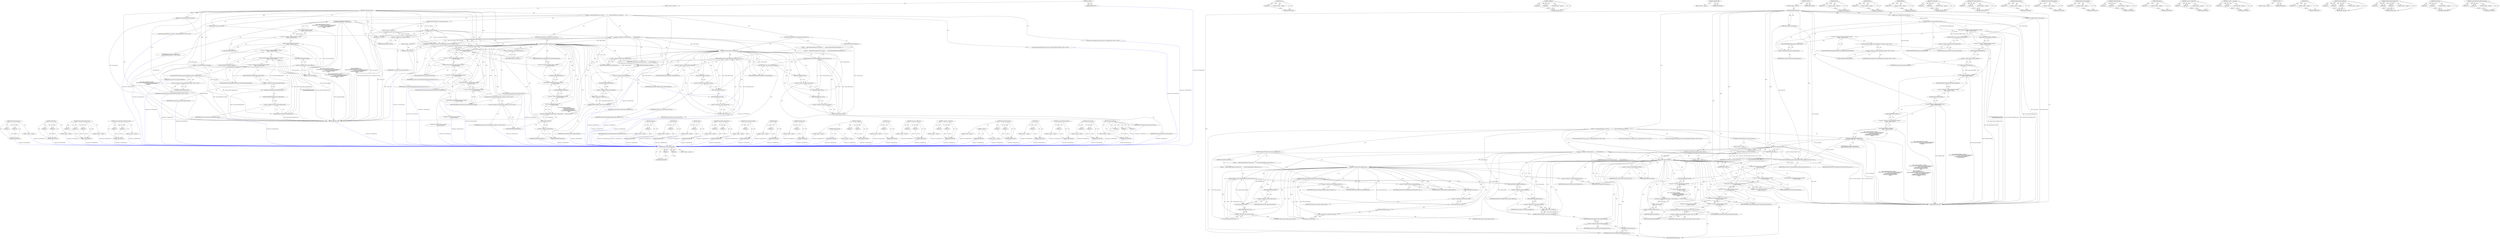 digraph "SetBaseAndExtent" {
vulnerable_246 [label=<(METHOD,SetShouldClearTypingStyle)>];
vulnerable_247 [label=<(PARAM,p1)>];
vulnerable_248 [label=<(PARAM,p2)>];
vulnerable_249 [label=<(BLOCK,&lt;empty&gt;,&lt;empty&gt;)>];
vulnerable_250 [label=<(METHOD_RETURN,ANY)>];
vulnerable_228 [label=<(METHOD,Start)>];
vulnerable_229 [label=<(PARAM,p1)>];
vulnerable_230 [label=<(BLOCK,&lt;empty&gt;,&lt;empty&gt;)>];
vulnerable_231 [label=<(METHOD_RETURN,ANY)>];
vulnerable_183 [label=<(METHOD,SetAffinity)>];
vulnerable_184 [label=<(PARAM,p1)>];
vulnerable_185 [label=<(PARAM,p2)>];
vulnerable_186 [label=<(BLOCK,&lt;empty&gt;,&lt;empty&gt;)>];
vulnerable_187 [label=<(METHOD_RETURN,ANY)>];
vulnerable_206 [label=<(METHOD,IsHandleVisible)>];
vulnerable_207 [label=<(BLOCK,&lt;empty&gt;,&lt;empty&gt;)>];
vulnerable_208 [label=<(METHOD_RETURN,ANY)>];
vulnerable_6 [label=<(METHOD,&lt;global&gt;)<SUB>1</SUB>>];
vulnerable_7 [label=<(BLOCK,&lt;empty&gt;,&lt;empty&gt;)<SUB>1</SUB>>];
vulnerable_8 [label=<(METHOD,MoveRangeSelection)<SUB>1</SUB>>];
vulnerable_9 [label=<(PARAM,const VisiblePosition&amp; base_position)<SUB>1</SUB>>];
vulnerable_10 [label=<(PARAM,const VisiblePosition&amp; extent_position)<SUB>2</SUB>>];
vulnerable_11 [label=<(PARAM,TextGranularity granularity)<SUB>3</SUB>>];
vulnerable_12 [label=<(BLOCK,{
  SelectionInDOMTree new_selection =
      Se...,{
  SelectionInDOMTree new_selection =
      Se...)<SUB>3</SUB>>];
vulnerable_13 [label="<(LOCAL,SelectionInDOMTree new_selection: SelectionInDOMTree)<SUB>4</SUB>>"];
vulnerable_14 [label="<(&lt;operator&gt;.assignment,new_selection =
      SelectionInDOMTree::Build...)<SUB>4</SUB>>"];
vulnerable_15 [label="<(IDENTIFIER,new_selection,new_selection =
      SelectionInDOMTree::Build...)<SUB>4</SUB>>"];
vulnerable_16 [label="<(Build,SelectionInDOMTree::Builder()
           .SetBa...)<SUB>5</SUB>>"];
vulnerable_17 [label="<(&lt;operator&gt;.fieldAccess,SelectionInDOMTree::Builder()
           .SetBa...)<SUB>5</SUB>>"];
vulnerable_18 [label="<(SetIsHandleVisible,SelectionInDOMTree::Builder()
           .SetBa...)<SUB>5</SUB>>"];
vulnerable_19 [label="<(&lt;operator&gt;.fieldAccess,SelectionInDOMTree::Builder()
           .SetBa...)<SUB>5</SUB>>"];
vulnerable_20 [label="<(SetAffinity,SelectionInDOMTree::Builder()
           .SetBa...)<SUB>5</SUB>>"];
vulnerable_21 [label="<(&lt;operator&gt;.fieldAccess,SelectionInDOMTree::Builder()
           .SetBa...)<SUB>5</SUB>>"];
vulnerable_22 [label="<(SetBaseAndExtentDeprecated,SelectionInDOMTree::Builder()
           .SetBa...)<SUB>5</SUB>>"];
vulnerable_23 [label="<(&lt;operator&gt;.fieldAccess,SelectionInDOMTree::Builder()
           .SetBa...)<SUB>5</SUB>>"];
vulnerable_24 [label="<(SelectionInDOMTree.Builder,SelectionInDOMTree::Builder())<SUB>5</SUB>>"];
vulnerable_25 [label="<(&lt;operator&gt;.fieldAccess,SelectionInDOMTree::Builder)<SUB>5</SUB>>"];
vulnerable_26 [label="<(IDENTIFIER,SelectionInDOMTree,SelectionInDOMTree::Builder())<SUB>5</SUB>>"];
vulnerable_27 [label=<(FIELD_IDENTIFIER,Builder,Builder)<SUB>5</SUB>>];
vulnerable_28 [label=<(FIELD_IDENTIFIER,SetBaseAndExtentDeprecated,SetBaseAndExtentDeprecated)<SUB>5</SUB>>];
vulnerable_29 [label=<(DeepEquivalent,base_position.DeepEquivalent())<SUB>6</SUB>>];
vulnerable_30 [label=<(&lt;operator&gt;.fieldAccess,base_position.DeepEquivalent)<SUB>6</SUB>>];
vulnerable_31 [label=<(IDENTIFIER,base_position,base_position.DeepEquivalent())<SUB>6</SUB>>];
vulnerable_32 [label=<(FIELD_IDENTIFIER,DeepEquivalent,DeepEquivalent)<SUB>6</SUB>>];
vulnerable_33 [label=<(DeepEquivalent,extent_position.DeepEquivalent())<SUB>7</SUB>>];
vulnerable_34 [label=<(&lt;operator&gt;.fieldAccess,extent_position.DeepEquivalent)<SUB>7</SUB>>];
vulnerable_35 [label=<(IDENTIFIER,extent_position,extent_position.DeepEquivalent())<SUB>7</SUB>>];
vulnerable_36 [label=<(FIELD_IDENTIFIER,DeepEquivalent,DeepEquivalent)<SUB>7</SUB>>];
vulnerable_37 [label=<(FIELD_IDENTIFIER,SetAffinity,SetAffinity)<SUB>5</SUB>>];
vulnerable_38 [label=<(Affinity,base_position.Affinity())<SUB>8</SUB>>];
vulnerable_39 [label=<(&lt;operator&gt;.fieldAccess,base_position.Affinity)<SUB>8</SUB>>];
vulnerable_40 [label=<(IDENTIFIER,base_position,base_position.Affinity())<SUB>8</SUB>>];
vulnerable_41 [label=<(FIELD_IDENTIFIER,Affinity,Affinity)<SUB>8</SUB>>];
vulnerable_42 [label=<(FIELD_IDENTIFIER,SetIsHandleVisible,SetIsHandleVisible)<SUB>5</SUB>>];
vulnerable_43 [label=<(IsHandleVisible,IsHandleVisible())<SUB>9</SUB>>];
vulnerable_44 [label=<(FIELD_IDENTIFIER,Build,Build)<SUB>5</SUB>>];
vulnerable_45 [label=<(CONTROL_STRUCTURE,IF,if (new_selection.IsNone()))<SUB>12</SUB>>];
vulnerable_46 [label=<(IsNone,new_selection.IsNone())<SUB>12</SUB>>];
vulnerable_47 [label=<(&lt;operator&gt;.fieldAccess,new_selection.IsNone)<SUB>12</SUB>>];
vulnerable_48 [label=<(IDENTIFIER,new_selection,new_selection.IsNone())<SUB>12</SUB>>];
vulnerable_49 [label=<(FIELD_IDENTIFIER,IsNone,IsNone)<SUB>12</SUB>>];
vulnerable_50 [label=<(BLOCK,&lt;empty&gt;,&lt;empty&gt;)<SUB>13</SUB>>];
vulnerable_51 [label=<(RETURN,return;,return;)<SUB>13</SUB>>];
vulnerable_52 [label="<(LOCAL,const VisibleSelection visible_selection: VisibleSelection)<SUB>15</SUB>>"];
vulnerable_53 [label=<(&lt;operator&gt;.assignment,&amp; visible_selection =
      CreateVisibleSelect...)<SUB>15</SUB>>];
vulnerable_54 [label=<(IDENTIFIER,visible_selection,&amp; visible_selection =
      CreateVisibleSelect...)<SUB>15</SUB>>];
vulnerable_55 [label=<(CreateVisibleSelectionWithGranularity,CreateVisibleSelectionWithGranularity(new_selec...)<SUB>16</SUB>>];
vulnerable_56 [label=<(IDENTIFIER,new_selection,CreateVisibleSelectionWithGranularity(new_selec...)<SUB>16</SUB>>];
vulnerable_57 [label=<(IDENTIFIER,granularity,CreateVisibleSelectionWithGranularity(new_selec...)<SUB>16</SUB>>];
vulnerable_58 [label=<(CONTROL_STRUCTURE,IF,if (visible_selection.IsNone()))<SUB>17</SUB>>];
vulnerable_59 [label=<(IsNone,visible_selection.IsNone())<SUB>17</SUB>>];
vulnerable_60 [label=<(&lt;operator&gt;.fieldAccess,visible_selection.IsNone)<SUB>17</SUB>>];
vulnerable_61 [label=<(IDENTIFIER,visible_selection,visible_selection.IsNone())<SUB>17</SUB>>];
vulnerable_62 [label=<(FIELD_IDENTIFIER,IsNone,IsNone)<SUB>17</SUB>>];
vulnerable_63 [label=<(BLOCK,&lt;empty&gt;,&lt;empty&gt;)<SUB>18</SUB>>];
vulnerable_64 [label=<(RETURN,return;,return;)<SUB>18</SUB>>];
vulnerable_65 [label="<(LOCAL,SelectionInDOMTree.Builder builder: SelectionInDOMTree.Builder)<SUB>20</SUB>>"];
vulnerable_66 [label=<(CONTROL_STRUCTURE,IF,if (visible_selection.IsBaseFirst()))<SUB>21</SUB>>];
vulnerable_67 [label=<(IsBaseFirst,visible_selection.IsBaseFirst())<SUB>21</SUB>>];
vulnerable_68 [label=<(&lt;operator&gt;.fieldAccess,visible_selection.IsBaseFirst)<SUB>21</SUB>>];
vulnerable_69 [label=<(IDENTIFIER,visible_selection,visible_selection.IsBaseFirst())<SUB>21</SUB>>];
vulnerable_70 [label=<(FIELD_IDENTIFIER,IsBaseFirst,IsBaseFirst)<SUB>21</SUB>>];
vulnerable_71 [label=<(BLOCK,{
    builder.SetBaseAndExtent(visible_selectio...,{
    builder.SetBaseAndExtent(visible_selectio...)<SUB>21</SUB>>];
vulnerable_72 [label=<(SetBaseAndExtent,builder.SetBaseAndExtent(visible_selection.Star...)<SUB>22</SUB>>];
vulnerable_73 [label=<(&lt;operator&gt;.fieldAccess,builder.SetBaseAndExtent)<SUB>22</SUB>>];
vulnerable_74 [label=<(IDENTIFIER,builder,builder.SetBaseAndExtent(visible_selection.Star...)<SUB>22</SUB>>];
vulnerable_75 [label=<(FIELD_IDENTIFIER,SetBaseAndExtent,SetBaseAndExtent)<SUB>22</SUB>>];
vulnerable_76 [label=<(Start,visible_selection.Start())<SUB>22</SUB>>];
vulnerable_77 [label=<(&lt;operator&gt;.fieldAccess,visible_selection.Start)<SUB>22</SUB>>];
vulnerable_78 [label=<(IDENTIFIER,visible_selection,visible_selection.Start())<SUB>22</SUB>>];
vulnerable_79 [label=<(FIELD_IDENTIFIER,Start,Start)<SUB>22</SUB>>];
vulnerable_80 [label=<(End,visible_selection.End())<SUB>23</SUB>>];
vulnerable_81 [label=<(&lt;operator&gt;.fieldAccess,visible_selection.End)<SUB>23</SUB>>];
vulnerable_82 [label=<(IDENTIFIER,visible_selection,visible_selection.End())<SUB>23</SUB>>];
vulnerable_83 [label=<(FIELD_IDENTIFIER,End,End)<SUB>23</SUB>>];
vulnerable_84 [label=<(CONTROL_STRUCTURE,ELSE,else)<SUB>24</SUB>>];
vulnerable_85 [label=<(BLOCK,{
    builder.SetBaseAndExtent(visible_selectio...,{
    builder.SetBaseAndExtent(visible_selectio...)<SUB>24</SUB>>];
vulnerable_86 [label=<(SetBaseAndExtent,builder.SetBaseAndExtent(visible_selection.End(...)<SUB>25</SUB>>];
vulnerable_87 [label=<(&lt;operator&gt;.fieldAccess,builder.SetBaseAndExtent)<SUB>25</SUB>>];
vulnerable_88 [label=<(IDENTIFIER,builder,builder.SetBaseAndExtent(visible_selection.End(...)<SUB>25</SUB>>];
vulnerable_89 [label=<(FIELD_IDENTIFIER,SetBaseAndExtent,SetBaseAndExtent)<SUB>25</SUB>>];
vulnerable_90 [label=<(End,visible_selection.End())<SUB>25</SUB>>];
vulnerable_91 [label=<(&lt;operator&gt;.fieldAccess,visible_selection.End)<SUB>25</SUB>>];
vulnerable_92 [label=<(IDENTIFIER,visible_selection,visible_selection.End())<SUB>25</SUB>>];
vulnerable_93 [label=<(FIELD_IDENTIFIER,End,End)<SUB>25</SUB>>];
vulnerable_94 [label=<(Start,visible_selection.Start())<SUB>26</SUB>>];
vulnerable_95 [label=<(&lt;operator&gt;.fieldAccess,visible_selection.Start)<SUB>26</SUB>>];
vulnerable_96 [label=<(IDENTIFIER,visible_selection,visible_selection.Start())<SUB>26</SUB>>];
vulnerable_97 [label=<(FIELD_IDENTIFIER,Start,Start)<SUB>26</SUB>>];
vulnerable_98 [label=<(SetAffinity,builder.SetAffinity(visible_selection.Affinity()))<SUB>28</SUB>>];
vulnerable_99 [label=<(&lt;operator&gt;.fieldAccess,builder.SetAffinity)<SUB>28</SUB>>];
vulnerable_100 [label=<(IDENTIFIER,builder,builder.SetAffinity(visible_selection.Affinity()))<SUB>28</SUB>>];
vulnerable_101 [label=<(FIELD_IDENTIFIER,SetAffinity,SetAffinity)<SUB>28</SUB>>];
vulnerable_102 [label=<(Affinity,visible_selection.Affinity())<SUB>28</SUB>>];
vulnerable_103 [label=<(&lt;operator&gt;.fieldAccess,visible_selection.Affinity)<SUB>28</SUB>>];
vulnerable_104 [label=<(IDENTIFIER,visible_selection,visible_selection.Affinity())<SUB>28</SUB>>];
vulnerable_105 [label=<(FIELD_IDENTIFIER,Affinity,Affinity)<SUB>28</SUB>>];
vulnerable_106 [label=<(SetIsHandleVisible,builder.SetIsHandleVisible(IsHandleVisible()))<SUB>29</SUB>>];
vulnerable_107 [label=<(&lt;operator&gt;.fieldAccess,builder.SetIsHandleVisible)<SUB>29</SUB>>];
vulnerable_108 [label=<(IDENTIFIER,builder,builder.SetIsHandleVisible(IsHandleVisible()))<SUB>29</SUB>>];
vulnerable_109 [label=<(FIELD_IDENTIFIER,SetIsHandleVisible,SetIsHandleVisible)<SUB>29</SUB>>];
vulnerable_110 [label=<(IsHandleVisible,IsHandleVisible())<SUB>29</SUB>>];
vulnerable_111 [label="<(SetSelection,SetSelection(builder.Build(), SetSelectionData:...)<SUB>30</SUB>>"];
vulnerable_112 [label=<(Build,builder.Build())<SUB>30</SUB>>];
vulnerable_113 [label=<(&lt;operator&gt;.fieldAccess,builder.Build)<SUB>30</SUB>>];
vulnerable_114 [label=<(IDENTIFIER,builder,builder.Build())<SUB>30</SUB>>];
vulnerable_115 [label=<(FIELD_IDENTIFIER,Build,Build)<SUB>30</SUB>>];
vulnerable_116 [label="<(Build,SetSelectionData::Builder()
                   ...)<SUB>30</SUB>>"];
vulnerable_117 [label="<(&lt;operator&gt;.fieldAccess,SetSelectionData::Builder()
                   ...)<SUB>30</SUB>>"];
vulnerable_118 [label="<(SetGranularity,SetSelectionData::Builder()
                   ...)<SUB>30</SUB>>"];
vulnerable_119 [label="<(&lt;operator&gt;.fieldAccess,SetSelectionData::Builder()
                   ...)<SUB>30</SUB>>"];
vulnerable_120 [label="<(SetShouldClearTypingStyle,SetSelectionData::Builder()
                   ...)<SUB>30</SUB>>"];
vulnerable_121 [label="<(&lt;operator&gt;.fieldAccess,SetSelectionData::Builder()
                   ...)<SUB>30</SUB>>"];
vulnerable_122 [label="<(SetShouldCloseTyping,SetSelectionData::Builder()
                   ...)<SUB>30</SUB>>"];
vulnerable_123 [label="<(&lt;operator&gt;.fieldAccess,SetSelectionData::Builder()
                   ...)<SUB>30</SUB>>"];
vulnerable_124 [label="<(SetSelectionData.Builder,SetSelectionData::Builder())<SUB>30</SUB>>"];
vulnerable_125 [label="<(&lt;operator&gt;.fieldAccess,SetSelectionData::Builder)<SUB>30</SUB>>"];
vulnerable_126 [label="<(IDENTIFIER,SetSelectionData,SetSelectionData::Builder())<SUB>30</SUB>>"];
vulnerable_127 [label=<(FIELD_IDENTIFIER,Builder,Builder)<SUB>30</SUB>>];
vulnerable_128 [label=<(FIELD_IDENTIFIER,SetShouldCloseTyping,SetShouldCloseTyping)<SUB>30</SUB>>];
vulnerable_129 [label="<(LITERAL,true,SetSelectionData::Builder()
                   ...)<SUB>31</SUB>>"];
vulnerable_130 [label=<(FIELD_IDENTIFIER,SetShouldClearTypingStyle,SetShouldClearTypingStyle)<SUB>30</SUB>>];
vulnerable_131 [label="<(LITERAL,true,SetSelectionData::Builder()
                   ...)<SUB>32</SUB>>"];
vulnerable_132 [label=<(FIELD_IDENTIFIER,SetGranularity,SetGranularity)<SUB>30</SUB>>];
vulnerable_133 [label="<(IDENTIFIER,granularity,SetSelectionData::Builder()
                   ...)<SUB>33</SUB>>"];
vulnerable_134 [label=<(FIELD_IDENTIFIER,Build,Build)<SUB>30</SUB>>];
vulnerable_135 [label=<(METHOD_RETURN,void)<SUB>1</SUB>>];
vulnerable_137 [label=<(METHOD_RETURN,ANY)<SUB>1</SUB>>];
vulnerable_209 [label=<(METHOD,IsNone)>];
vulnerable_210 [label=<(PARAM,p1)>];
vulnerable_211 [label=<(BLOCK,&lt;empty&gt;,&lt;empty&gt;)>];
vulnerable_212 [label=<(METHOD_RETURN,ANY)>];
vulnerable_169 [label=<(METHOD,Build)>];
vulnerable_170 [label=<(PARAM,p1)>];
vulnerable_171 [label=<(BLOCK,&lt;empty&gt;,&lt;empty&gt;)>];
vulnerable_172 [label=<(METHOD_RETURN,ANY)>];
vulnerable_202 [label=<(METHOD,Affinity)>];
vulnerable_203 [label=<(PARAM,p1)>];
vulnerable_204 [label=<(BLOCK,&lt;empty&gt;,&lt;empty&gt;)>];
vulnerable_205 [label=<(METHOD_RETURN,ANY)>];
vulnerable_241 [label=<(METHOD,SetGranularity)>];
vulnerable_242 [label=<(PARAM,p1)>];
vulnerable_243 [label=<(PARAM,p2)>];
vulnerable_244 [label=<(BLOCK,&lt;empty&gt;,&lt;empty&gt;)>];
vulnerable_245 [label=<(METHOD_RETURN,ANY)>];
vulnerable_251 [label=<(METHOD,SetShouldCloseTyping)>];
vulnerable_252 [label=<(PARAM,p1)>];
vulnerable_253 [label=<(PARAM,p2)>];
vulnerable_254 [label=<(BLOCK,&lt;empty&gt;,&lt;empty&gt;)>];
vulnerable_255 [label=<(METHOD_RETURN,ANY)>];
vulnerable_198 [label=<(METHOD,DeepEquivalent)>];
vulnerable_199 [label=<(PARAM,p1)>];
vulnerable_200 [label=<(BLOCK,&lt;empty&gt;,&lt;empty&gt;)>];
vulnerable_201 [label=<(METHOD_RETURN,ANY)>];
vulnerable_194 [label=<(METHOD,SelectionInDOMTree.Builder)>];
vulnerable_195 [label=<(PARAM,p1)>];
vulnerable_196 [label=<(BLOCK,&lt;empty&gt;,&lt;empty&gt;)>];
vulnerable_197 [label=<(METHOD_RETURN,ANY)>];
vulnerable_256 [label=<(METHOD,SetSelectionData.Builder)>];
vulnerable_257 [label=<(PARAM,p1)>];
vulnerable_258 [label=<(BLOCK,&lt;empty&gt;,&lt;empty&gt;)>];
vulnerable_259 [label=<(METHOD_RETURN,ANY)>];
vulnerable_178 [label=<(METHOD,SetIsHandleVisible)>];
vulnerable_179 [label=<(PARAM,p1)>];
vulnerable_180 [label=<(PARAM,p2)>];
vulnerable_181 [label=<(BLOCK,&lt;empty&gt;,&lt;empty&gt;)>];
vulnerable_182 [label=<(METHOD_RETURN,ANY)>];
vulnerable_218 [label=<(METHOD,IsBaseFirst)>];
vulnerable_219 [label=<(PARAM,p1)>];
vulnerable_220 [label=<(BLOCK,&lt;empty&gt;,&lt;empty&gt;)>];
vulnerable_221 [label=<(METHOD_RETURN,ANY)>];
vulnerable_173 [label=<(METHOD,&lt;operator&gt;.fieldAccess)>];
vulnerable_174 [label=<(PARAM,p1)>];
vulnerable_175 [label=<(PARAM,p2)>];
vulnerable_176 [label=<(BLOCK,&lt;empty&gt;,&lt;empty&gt;)>];
vulnerable_177 [label=<(METHOD_RETURN,ANY)>];
vulnerable_164 [label=<(METHOD,&lt;operator&gt;.assignment)>];
vulnerable_165 [label=<(PARAM,p1)>];
vulnerable_166 [label=<(PARAM,p2)>];
vulnerable_167 [label=<(BLOCK,&lt;empty&gt;,&lt;empty&gt;)>];
vulnerable_168 [label=<(METHOD_RETURN,ANY)>];
vulnerable_158 [label=<(METHOD,&lt;global&gt;)<SUB>1</SUB>>];
vulnerable_159 [label=<(BLOCK,&lt;empty&gt;,&lt;empty&gt;)>];
vulnerable_160 [label=<(METHOD_RETURN,ANY)>];
vulnerable_232 [label=<(METHOD,End)>];
vulnerable_233 [label=<(PARAM,p1)>];
vulnerable_234 [label=<(BLOCK,&lt;empty&gt;,&lt;empty&gt;)>];
vulnerable_235 [label=<(METHOD_RETURN,ANY)>];
vulnerable_222 [label=<(METHOD,SetBaseAndExtent)>];
vulnerable_223 [label=<(PARAM,p1)>];
vulnerable_224 [label=<(PARAM,p2)>];
vulnerable_225 [label=<(PARAM,p3)>];
vulnerable_226 [label=<(BLOCK,&lt;empty&gt;,&lt;empty&gt;)>];
vulnerable_227 [label=<(METHOD_RETURN,ANY)>];
vulnerable_188 [label=<(METHOD,SetBaseAndExtentDeprecated)>];
vulnerable_189 [label=<(PARAM,p1)>];
vulnerable_190 [label=<(PARAM,p2)>];
vulnerable_191 [label=<(PARAM,p3)>];
vulnerable_192 [label=<(BLOCK,&lt;empty&gt;,&lt;empty&gt;)>];
vulnerable_193 [label=<(METHOD_RETURN,ANY)>];
vulnerable_236 [label=<(METHOD,SetSelection)>];
vulnerable_237 [label=<(PARAM,p1)>];
vulnerable_238 [label=<(PARAM,p2)>];
vulnerable_239 [label=<(BLOCK,&lt;empty&gt;,&lt;empty&gt;)>];
vulnerable_240 [label=<(METHOD_RETURN,ANY)>];
vulnerable_213 [label=<(METHOD,CreateVisibleSelectionWithGranularity)>];
vulnerable_214 [label=<(PARAM,p1)>];
vulnerable_215 [label=<(PARAM,p2)>];
vulnerable_216 [label=<(BLOCK,&lt;empty&gt;,&lt;empty&gt;)>];
vulnerable_217 [label=<(METHOD_RETURN,ANY)>];
fixed_243 [label=<(METHOD,SetShouldCloseTyping)>];
fixed_244 [label=<(PARAM,p1)>];
fixed_245 [label=<(PARAM,p2)>];
fixed_246 [label=<(BLOCK,&lt;empty&gt;,&lt;empty&gt;)>];
fixed_247 [label=<(METHOD_RETURN,ANY)>];
fixed_223 [label=<(METHOD,SetSelection)>];
fixed_224 [label=<(PARAM,p1)>];
fixed_225 [label=<(PARAM,p2)>];
fixed_226 [label=<(BLOCK,&lt;empty&gt;,&lt;empty&gt;)>];
fixed_227 [label=<(METHOD_RETURN,ANY)>];
fixed_178 [label=<(METHOD,SetBaseAndExtentDeprecated)>];
fixed_179 [label=<(PARAM,p1)>];
fixed_180 [label=<(PARAM,p2)>];
fixed_181 [label=<(PARAM,p3)>];
fixed_182 [label=<(BLOCK,&lt;empty&gt;,&lt;empty&gt;)>];
fixed_183 [label=<(METHOD_RETURN,ANY)>];
fixed_200 [label=<(METHOD,CreateVisibleSelectionWithGranularity)>];
fixed_201 [label=<(PARAM,p1)>];
fixed_202 [label=<(PARAM,p2)>];
fixed_203 [label=<(BLOCK,&lt;empty&gt;,&lt;empty&gt;)>];
fixed_204 [label=<(METHOD_RETURN,ANY)>];
fixed_6 [label=<(METHOD,&lt;global&gt;)<SUB>1</SUB>>];
fixed_7 [label=<(BLOCK,&lt;empty&gt;,&lt;empty&gt;)<SUB>1</SUB>>];
fixed_8 [label=<(METHOD,MoveRangeSelection)<SUB>1</SUB>>];
fixed_9 [label=<(PARAM,const VisiblePosition&amp; base_position)<SUB>1</SUB>>];
fixed_10 [label=<(PARAM,const VisiblePosition&amp; extent_position)<SUB>2</SUB>>];
fixed_11 [label=<(PARAM,TextGranularity granularity)<SUB>3</SUB>>];
fixed_12 [label=<(BLOCK,{
  SelectionInDOMTree new_selection =
      Se...,{
  SelectionInDOMTree new_selection =
      Se...)<SUB>3</SUB>>];
fixed_13 [label="<(LOCAL,SelectionInDOMTree new_selection: SelectionInDOMTree)<SUB>4</SUB>>"];
fixed_14 [label="<(&lt;operator&gt;.assignment,new_selection =
      SelectionInDOMTree::Build...)<SUB>4</SUB>>"];
fixed_15 [label="<(IDENTIFIER,new_selection,new_selection =
      SelectionInDOMTree::Build...)<SUB>4</SUB>>"];
fixed_16 [label="<(Build,SelectionInDOMTree::Builder()
           .SetBa...)<SUB>5</SUB>>"];
fixed_17 [label="<(&lt;operator&gt;.fieldAccess,SelectionInDOMTree::Builder()
           .SetBa...)<SUB>5</SUB>>"];
fixed_18 [label="<(SetAffinity,SelectionInDOMTree::Builder()
           .SetBa...)<SUB>5</SUB>>"];
fixed_19 [label="<(&lt;operator&gt;.fieldAccess,SelectionInDOMTree::Builder()
           .SetBa...)<SUB>5</SUB>>"];
fixed_20 [label="<(SetBaseAndExtentDeprecated,SelectionInDOMTree::Builder()
           .SetBa...)<SUB>5</SUB>>"];
fixed_21 [label="<(&lt;operator&gt;.fieldAccess,SelectionInDOMTree::Builder()
           .SetBa...)<SUB>5</SUB>>"];
fixed_22 [label="<(SelectionInDOMTree.Builder,SelectionInDOMTree::Builder())<SUB>5</SUB>>"];
fixed_23 [label="<(&lt;operator&gt;.fieldAccess,SelectionInDOMTree::Builder)<SUB>5</SUB>>"];
fixed_24 [label="<(IDENTIFIER,SelectionInDOMTree,SelectionInDOMTree::Builder())<SUB>5</SUB>>"];
fixed_25 [label=<(FIELD_IDENTIFIER,Builder,Builder)<SUB>5</SUB>>];
fixed_26 [label=<(FIELD_IDENTIFIER,SetBaseAndExtentDeprecated,SetBaseAndExtentDeprecated)<SUB>5</SUB>>];
fixed_27 [label=<(DeepEquivalent,base_position.DeepEquivalent())<SUB>6</SUB>>];
fixed_28 [label=<(&lt;operator&gt;.fieldAccess,base_position.DeepEquivalent)<SUB>6</SUB>>];
fixed_29 [label=<(IDENTIFIER,base_position,base_position.DeepEquivalent())<SUB>6</SUB>>];
fixed_30 [label=<(FIELD_IDENTIFIER,DeepEquivalent,DeepEquivalent)<SUB>6</SUB>>];
fixed_31 [label=<(DeepEquivalent,extent_position.DeepEquivalent())<SUB>7</SUB>>];
fixed_32 [label=<(&lt;operator&gt;.fieldAccess,extent_position.DeepEquivalent)<SUB>7</SUB>>];
fixed_33 [label=<(IDENTIFIER,extent_position,extent_position.DeepEquivalent())<SUB>7</SUB>>];
fixed_34 [label=<(FIELD_IDENTIFIER,DeepEquivalent,DeepEquivalent)<SUB>7</SUB>>];
fixed_35 [label=<(FIELD_IDENTIFIER,SetAffinity,SetAffinity)<SUB>5</SUB>>];
fixed_36 [label=<(Affinity,base_position.Affinity())<SUB>8</SUB>>];
fixed_37 [label=<(&lt;operator&gt;.fieldAccess,base_position.Affinity)<SUB>8</SUB>>];
fixed_38 [label=<(IDENTIFIER,base_position,base_position.Affinity())<SUB>8</SUB>>];
fixed_39 [label=<(FIELD_IDENTIFIER,Affinity,Affinity)<SUB>8</SUB>>];
fixed_40 [label=<(FIELD_IDENTIFIER,Build,Build)<SUB>5</SUB>>];
fixed_41 [label=<(CONTROL_STRUCTURE,IF,if (new_selection.IsNone()))<SUB>11</SUB>>];
fixed_42 [label=<(IsNone,new_selection.IsNone())<SUB>11</SUB>>];
fixed_43 [label=<(&lt;operator&gt;.fieldAccess,new_selection.IsNone)<SUB>11</SUB>>];
fixed_44 [label=<(IDENTIFIER,new_selection,new_selection.IsNone())<SUB>11</SUB>>];
fixed_45 [label=<(FIELD_IDENTIFIER,IsNone,IsNone)<SUB>11</SUB>>];
fixed_46 [label=<(BLOCK,&lt;empty&gt;,&lt;empty&gt;)<SUB>12</SUB>>];
fixed_47 [label=<(RETURN,return;,return;)<SUB>12</SUB>>];
fixed_48 [label="<(LOCAL,const VisibleSelection visible_selection: VisibleSelection)<SUB>14</SUB>>"];
fixed_49 [label=<(&lt;operator&gt;.assignment,&amp; visible_selection =
      CreateVisibleSelect...)<SUB>14</SUB>>];
fixed_50 [label=<(IDENTIFIER,visible_selection,&amp; visible_selection =
      CreateVisibleSelect...)<SUB>14</SUB>>];
fixed_51 [label=<(CreateVisibleSelectionWithGranularity,CreateVisibleSelectionWithGranularity(new_selec...)<SUB>15</SUB>>];
fixed_52 [label=<(IDENTIFIER,new_selection,CreateVisibleSelectionWithGranularity(new_selec...)<SUB>15</SUB>>];
fixed_53 [label=<(IDENTIFIER,granularity,CreateVisibleSelectionWithGranularity(new_selec...)<SUB>15</SUB>>];
fixed_54 [label=<(CONTROL_STRUCTURE,IF,if (visible_selection.IsNone()))<SUB>16</SUB>>];
fixed_55 [label=<(IsNone,visible_selection.IsNone())<SUB>16</SUB>>];
fixed_56 [label=<(&lt;operator&gt;.fieldAccess,visible_selection.IsNone)<SUB>16</SUB>>];
fixed_57 [label=<(IDENTIFIER,visible_selection,visible_selection.IsNone())<SUB>16</SUB>>];
fixed_58 [label=<(FIELD_IDENTIFIER,IsNone,IsNone)<SUB>16</SUB>>];
fixed_59 [label=<(BLOCK,&lt;empty&gt;,&lt;empty&gt;)<SUB>17</SUB>>];
fixed_60 [label=<(RETURN,return;,return;)<SUB>17</SUB>>];
fixed_61 [label="<(LOCAL,SelectionInDOMTree.Builder builder: SelectionInDOMTree.Builder)<SUB>19</SUB>>"];
fixed_62 [label=<(CONTROL_STRUCTURE,IF,if (visible_selection.IsBaseFirst()))<SUB>20</SUB>>];
fixed_63 [label=<(IsBaseFirst,visible_selection.IsBaseFirst())<SUB>20</SUB>>];
fixed_64 [label=<(&lt;operator&gt;.fieldAccess,visible_selection.IsBaseFirst)<SUB>20</SUB>>];
fixed_65 [label=<(IDENTIFIER,visible_selection,visible_selection.IsBaseFirst())<SUB>20</SUB>>];
fixed_66 [label=<(FIELD_IDENTIFIER,IsBaseFirst,IsBaseFirst)<SUB>20</SUB>>];
fixed_67 [label=<(BLOCK,{
    builder.SetBaseAndExtent(visible_selectio...,{
    builder.SetBaseAndExtent(visible_selectio...)<SUB>20</SUB>>];
fixed_68 [label=<(SetBaseAndExtent,builder.SetBaseAndExtent(visible_selection.Star...)<SUB>21</SUB>>];
fixed_69 [label=<(&lt;operator&gt;.fieldAccess,builder.SetBaseAndExtent)<SUB>21</SUB>>];
fixed_70 [label=<(IDENTIFIER,builder,builder.SetBaseAndExtent(visible_selection.Star...)<SUB>21</SUB>>];
fixed_71 [label=<(FIELD_IDENTIFIER,SetBaseAndExtent,SetBaseAndExtent)<SUB>21</SUB>>];
fixed_72 [label=<(Start,visible_selection.Start())<SUB>21</SUB>>];
fixed_73 [label=<(&lt;operator&gt;.fieldAccess,visible_selection.Start)<SUB>21</SUB>>];
fixed_74 [label=<(IDENTIFIER,visible_selection,visible_selection.Start())<SUB>21</SUB>>];
fixed_75 [label=<(FIELD_IDENTIFIER,Start,Start)<SUB>21</SUB>>];
fixed_76 [label=<(End,visible_selection.End())<SUB>22</SUB>>];
fixed_77 [label=<(&lt;operator&gt;.fieldAccess,visible_selection.End)<SUB>22</SUB>>];
fixed_78 [label=<(IDENTIFIER,visible_selection,visible_selection.End())<SUB>22</SUB>>];
fixed_79 [label=<(FIELD_IDENTIFIER,End,End)<SUB>22</SUB>>];
fixed_80 [label=<(CONTROL_STRUCTURE,ELSE,else)<SUB>23</SUB>>];
fixed_81 [label=<(BLOCK,{
    builder.SetBaseAndExtent(visible_selectio...,{
    builder.SetBaseAndExtent(visible_selectio...)<SUB>23</SUB>>];
fixed_82 [label=<(SetBaseAndExtent,builder.SetBaseAndExtent(visible_selection.End(...)<SUB>24</SUB>>];
fixed_83 [label=<(&lt;operator&gt;.fieldAccess,builder.SetBaseAndExtent)<SUB>24</SUB>>];
fixed_84 [label=<(IDENTIFIER,builder,builder.SetBaseAndExtent(visible_selection.End(...)<SUB>24</SUB>>];
fixed_85 [label=<(FIELD_IDENTIFIER,SetBaseAndExtent,SetBaseAndExtent)<SUB>24</SUB>>];
fixed_86 [label=<(End,visible_selection.End())<SUB>24</SUB>>];
fixed_87 [label=<(&lt;operator&gt;.fieldAccess,visible_selection.End)<SUB>24</SUB>>];
fixed_88 [label=<(IDENTIFIER,visible_selection,visible_selection.End())<SUB>24</SUB>>];
fixed_89 [label=<(FIELD_IDENTIFIER,End,End)<SUB>24</SUB>>];
fixed_90 [label=<(Start,visible_selection.Start())<SUB>25</SUB>>];
fixed_91 [label=<(&lt;operator&gt;.fieldAccess,visible_selection.Start)<SUB>25</SUB>>];
fixed_92 [label=<(IDENTIFIER,visible_selection,visible_selection.Start())<SUB>25</SUB>>];
fixed_93 [label=<(FIELD_IDENTIFIER,Start,Start)<SUB>25</SUB>>];
fixed_94 [label=<(SetAffinity,builder.SetAffinity(visible_selection.Affinity()))<SUB>27</SUB>>];
fixed_95 [label=<(&lt;operator&gt;.fieldAccess,builder.SetAffinity)<SUB>27</SUB>>];
fixed_96 [label=<(IDENTIFIER,builder,builder.SetAffinity(visible_selection.Affinity()))<SUB>27</SUB>>];
fixed_97 [label=<(FIELD_IDENTIFIER,SetAffinity,SetAffinity)<SUB>27</SUB>>];
fixed_98 [label=<(Affinity,visible_selection.Affinity())<SUB>27</SUB>>];
fixed_99 [label=<(&lt;operator&gt;.fieldAccess,visible_selection.Affinity)<SUB>27</SUB>>];
fixed_100 [label=<(IDENTIFIER,visible_selection,visible_selection.Affinity())<SUB>27</SUB>>];
fixed_101 [label=<(FIELD_IDENTIFIER,Affinity,Affinity)<SUB>27</SUB>>];
fixed_102 [label="<(SetSelection,SetSelection(builder.Build(), SetSelectionData:...)<SUB>28</SUB>>"];
fixed_103 [label=<(Build,builder.Build())<SUB>28</SUB>>];
fixed_104 [label=<(&lt;operator&gt;.fieldAccess,builder.Build)<SUB>28</SUB>>];
fixed_105 [label=<(IDENTIFIER,builder,builder.Build())<SUB>28</SUB>>];
fixed_106 [label=<(FIELD_IDENTIFIER,Build,Build)<SUB>28</SUB>>];
fixed_107 [label="<(Build,SetSelectionData::Builder()
                   ...)<SUB>28</SUB>>"];
fixed_108 [label="<(&lt;operator&gt;.fieldAccess,SetSelectionData::Builder()
                   ...)<SUB>28</SUB>>"];
fixed_109 [label="<(SetShouldShowHandle,SetSelectionData::Builder()
                   ...)<SUB>28</SUB>>"];
fixed_110 [label="<(&lt;operator&gt;.fieldAccess,SetSelectionData::Builder()
                   ...)<SUB>28</SUB>>"];
fixed_111 [label="<(SetGranularity,SetSelectionData::Builder()
                   ...)<SUB>28</SUB>>"];
fixed_112 [label="<(&lt;operator&gt;.fieldAccess,SetSelectionData::Builder()
                   ...)<SUB>28</SUB>>"];
fixed_113 [label="<(SetShouldClearTypingStyle,SetSelectionData::Builder()
                   ...)<SUB>28</SUB>>"];
fixed_114 [label="<(&lt;operator&gt;.fieldAccess,SetSelectionData::Builder()
                   ...)<SUB>28</SUB>>"];
fixed_115 [label="<(SetShouldCloseTyping,SetSelectionData::Builder()
                   ...)<SUB>28</SUB>>"];
fixed_116 [label="<(&lt;operator&gt;.fieldAccess,SetSelectionData::Builder()
                   ...)<SUB>28</SUB>>"];
fixed_117 [label="<(SetSelectionData.Builder,SetSelectionData::Builder())<SUB>28</SUB>>"];
fixed_118 [label="<(&lt;operator&gt;.fieldAccess,SetSelectionData::Builder)<SUB>28</SUB>>"];
fixed_119 [label="<(IDENTIFIER,SetSelectionData,SetSelectionData::Builder())<SUB>28</SUB>>"];
fixed_120 [label=<(FIELD_IDENTIFIER,Builder,Builder)<SUB>28</SUB>>];
fixed_121 [label=<(FIELD_IDENTIFIER,SetShouldCloseTyping,SetShouldCloseTyping)<SUB>28</SUB>>];
fixed_122 [label="<(LITERAL,true,SetSelectionData::Builder()
                   ...)<SUB>29</SUB>>"];
fixed_123 [label=<(FIELD_IDENTIFIER,SetShouldClearTypingStyle,SetShouldClearTypingStyle)<SUB>28</SUB>>];
fixed_124 [label="<(LITERAL,true,SetSelectionData::Builder()
                   ...)<SUB>30</SUB>>"];
fixed_125 [label=<(FIELD_IDENTIFIER,SetGranularity,SetGranularity)<SUB>28</SUB>>];
fixed_126 [label="<(IDENTIFIER,granularity,SetSelectionData::Builder()
                   ...)<SUB>31</SUB>>"];
fixed_127 [label=<(FIELD_IDENTIFIER,SetShouldShowHandle,SetShouldShowHandle)<SUB>28</SUB>>];
fixed_128 [label=<(IsHandleVisible,IsHandleVisible())<SUB>32</SUB>>];
fixed_129 [label=<(FIELD_IDENTIFIER,Build,Build)<SUB>28</SUB>>];
fixed_130 [label=<(METHOD_RETURN,void)<SUB>1</SUB>>];
fixed_132 [label=<(METHOD_RETURN,ANY)<SUB>1</SUB>>];
fixed_205 [label=<(METHOD,IsBaseFirst)>];
fixed_206 [label=<(PARAM,p1)>];
fixed_207 [label=<(BLOCK,&lt;empty&gt;,&lt;empty&gt;)>];
fixed_208 [label=<(METHOD_RETURN,ANY)>];
fixed_164 [label=<(METHOD,Build)>];
fixed_165 [label=<(PARAM,p1)>];
fixed_166 [label=<(BLOCK,&lt;empty&gt;,&lt;empty&gt;)>];
fixed_167 [label=<(METHOD_RETURN,ANY)>];
fixed_196 [label=<(METHOD,IsNone)>];
fixed_197 [label=<(PARAM,p1)>];
fixed_198 [label=<(BLOCK,&lt;empty&gt;,&lt;empty&gt;)>];
fixed_199 [label=<(METHOD_RETURN,ANY)>];
fixed_238 [label=<(METHOD,SetShouldClearTypingStyle)>];
fixed_239 [label=<(PARAM,p1)>];
fixed_240 [label=<(PARAM,p2)>];
fixed_241 [label=<(BLOCK,&lt;empty&gt;,&lt;empty&gt;)>];
fixed_242 [label=<(METHOD_RETURN,ANY)>];
fixed_248 [label=<(METHOD,SetSelectionData.Builder)>];
fixed_249 [label=<(PARAM,p1)>];
fixed_250 [label=<(BLOCK,&lt;empty&gt;,&lt;empty&gt;)>];
fixed_251 [label=<(METHOD_RETURN,ANY)>];
fixed_192 [label=<(METHOD,Affinity)>];
fixed_193 [label=<(PARAM,p1)>];
fixed_194 [label=<(BLOCK,&lt;empty&gt;,&lt;empty&gt;)>];
fixed_195 [label=<(METHOD_RETURN,ANY)>];
fixed_188 [label=<(METHOD,DeepEquivalent)>];
fixed_189 [label=<(PARAM,p1)>];
fixed_190 [label=<(BLOCK,&lt;empty&gt;,&lt;empty&gt;)>];
fixed_191 [label=<(METHOD_RETURN,ANY)>];
fixed_252 [label=<(METHOD,IsHandleVisible)>];
fixed_253 [label=<(BLOCK,&lt;empty&gt;,&lt;empty&gt;)>];
fixed_254 [label=<(METHOD_RETURN,ANY)>];
fixed_173 [label=<(METHOD,SetAffinity)>];
fixed_174 [label=<(PARAM,p1)>];
fixed_175 [label=<(PARAM,p2)>];
fixed_176 [label=<(BLOCK,&lt;empty&gt;,&lt;empty&gt;)>];
fixed_177 [label=<(METHOD_RETURN,ANY)>];
fixed_215 [label=<(METHOD,Start)>];
fixed_216 [label=<(PARAM,p1)>];
fixed_217 [label=<(BLOCK,&lt;empty&gt;,&lt;empty&gt;)>];
fixed_218 [label=<(METHOD_RETURN,ANY)>];
fixed_168 [label=<(METHOD,&lt;operator&gt;.fieldAccess)>];
fixed_169 [label=<(PARAM,p1)>];
fixed_170 [label=<(PARAM,p2)>];
fixed_171 [label=<(BLOCK,&lt;empty&gt;,&lt;empty&gt;)>];
fixed_172 [label=<(METHOD_RETURN,ANY)>];
fixed_159 [label=<(METHOD,&lt;operator&gt;.assignment)>];
fixed_160 [label=<(PARAM,p1)>];
fixed_161 [label=<(PARAM,p2)>];
fixed_162 [label=<(BLOCK,&lt;empty&gt;,&lt;empty&gt;)>];
fixed_163 [label=<(METHOD_RETURN,ANY)>];
fixed_153 [label=<(METHOD,&lt;global&gt;)<SUB>1</SUB>>];
fixed_154 [label=<(BLOCK,&lt;empty&gt;,&lt;empty&gt;)>];
fixed_155 [label=<(METHOD_RETURN,ANY)>];
fixed_228 [label=<(METHOD,SetShouldShowHandle)>];
fixed_229 [label=<(PARAM,p1)>];
fixed_230 [label=<(PARAM,p2)>];
fixed_231 [label=<(BLOCK,&lt;empty&gt;,&lt;empty&gt;)>];
fixed_232 [label=<(METHOD_RETURN,ANY)>];
fixed_219 [label=<(METHOD,End)>];
fixed_220 [label=<(PARAM,p1)>];
fixed_221 [label=<(BLOCK,&lt;empty&gt;,&lt;empty&gt;)>];
fixed_222 [label=<(METHOD_RETURN,ANY)>];
fixed_184 [label=<(METHOD,SelectionInDOMTree.Builder)>];
fixed_185 [label=<(PARAM,p1)>];
fixed_186 [label=<(BLOCK,&lt;empty&gt;,&lt;empty&gt;)>];
fixed_187 [label=<(METHOD_RETURN,ANY)>];
fixed_233 [label=<(METHOD,SetGranularity)>];
fixed_234 [label=<(PARAM,p1)>];
fixed_235 [label=<(PARAM,p2)>];
fixed_236 [label=<(BLOCK,&lt;empty&gt;,&lt;empty&gt;)>];
fixed_237 [label=<(METHOD_RETURN,ANY)>];
fixed_209 [label=<(METHOD,SetBaseAndExtent)>];
fixed_210 [label=<(PARAM,p1)>];
fixed_211 [label=<(PARAM,p2)>];
fixed_212 [label=<(PARAM,p3)>];
fixed_213 [label=<(BLOCK,&lt;empty&gt;,&lt;empty&gt;)>];
fixed_214 [label=<(METHOD_RETURN,ANY)>];
vulnerable_246 -> vulnerable_247  [key=0, label="AST: "];
vulnerable_246 -> vulnerable_247  [key=1, label="DDG: "];
vulnerable_246 -> vulnerable_249  [key=0, label="AST: "];
vulnerable_246 -> vulnerable_248  [key=0, label="AST: "];
vulnerable_246 -> vulnerable_248  [key=1, label="DDG: "];
vulnerable_246 -> vulnerable_250  [key=0, label="AST: "];
vulnerable_246 -> vulnerable_250  [key=1, label="CFG: "];
vulnerable_247 -> vulnerable_250  [key=0, label="DDG: p1"];
vulnerable_248 -> vulnerable_250  [key=0, label="DDG: p2"];
vulnerable_228 -> vulnerable_229  [key=0, label="AST: "];
vulnerable_228 -> vulnerable_229  [key=1, label="DDG: "];
vulnerable_228 -> vulnerable_230  [key=0, label="AST: "];
vulnerable_228 -> vulnerable_231  [key=0, label="AST: "];
vulnerable_228 -> vulnerable_231  [key=1, label="CFG: "];
vulnerable_229 -> vulnerable_231  [key=0, label="DDG: p1"];
vulnerable_183 -> vulnerable_184  [key=0, label="AST: "];
vulnerable_183 -> vulnerable_184  [key=1, label="DDG: "];
vulnerable_183 -> vulnerable_186  [key=0, label="AST: "];
vulnerable_183 -> vulnerable_185  [key=0, label="AST: "];
vulnerable_183 -> vulnerable_185  [key=1, label="DDG: "];
vulnerable_183 -> vulnerable_187  [key=0, label="AST: "];
vulnerable_183 -> vulnerable_187  [key=1, label="CFG: "];
vulnerable_184 -> vulnerable_187  [key=0, label="DDG: p1"];
vulnerable_185 -> vulnerable_187  [key=0, label="DDG: p2"];
vulnerable_206 -> vulnerable_207  [key=0, label="AST: "];
vulnerable_206 -> vulnerable_208  [key=0, label="AST: "];
vulnerable_206 -> vulnerable_208  [key=1, label="CFG: "];
vulnerable_6 -> vulnerable_7  [key=0, label="AST: "];
vulnerable_6 -> vulnerable_137  [key=0, label="AST: "];
vulnerable_6 -> vulnerable_137  [key=1, label="CFG: "];
vulnerable_7 -> vulnerable_8  [key=0, label="AST: "];
vulnerable_8 -> vulnerable_9  [key=0, label="AST: "];
vulnerable_8 -> vulnerable_9  [key=1, label="DDG: "];
vulnerable_8 -> vulnerable_10  [key=0, label="AST: "];
vulnerable_8 -> vulnerable_10  [key=1, label="DDG: "];
vulnerable_8 -> vulnerable_11  [key=0, label="AST: "];
vulnerable_8 -> vulnerable_11  [key=1, label="DDG: "];
vulnerable_8 -> vulnerable_12  [key=0, label="AST: "];
vulnerable_8 -> vulnerable_135  [key=0, label="AST: "];
vulnerable_8 -> vulnerable_27  [key=0, label="CFG: "];
vulnerable_8 -> vulnerable_106  [key=0, label="DDG: "];
vulnerable_8 -> vulnerable_51  [key=0, label="DDG: "];
vulnerable_8 -> vulnerable_55  [key=0, label="DDG: "];
vulnerable_8 -> vulnerable_64  [key=0, label="DDG: "];
vulnerable_8 -> vulnerable_18  [key=0, label="DDG: "];
vulnerable_8 -> vulnerable_118  [key=0, label="DDG: "];
vulnerable_8 -> vulnerable_120  [key=0, label="DDG: "];
vulnerable_8 -> vulnerable_122  [key=0, label="DDG: "];
vulnerable_9 -> vulnerable_135  [key=0, label="DDG: base_position"];
vulnerable_9 -> vulnerable_38  [key=0, label="DDG: base_position"];
vulnerable_9 -> vulnerable_29  [key=0, label="DDG: base_position"];
vulnerable_10 -> vulnerable_135  [key=0, label="DDG: extent_position"];
vulnerable_10 -> vulnerable_33  [key=0, label="DDG: extent_position"];
vulnerable_11 -> vulnerable_135  [key=0, label="DDG: granularity"];
vulnerable_11 -> vulnerable_55  [key=0, label="DDG: granularity"];
vulnerable_12 -> vulnerable_13  [key=0, label="AST: "];
vulnerable_12 -> vulnerable_14  [key=0, label="AST: "];
vulnerable_12 -> vulnerable_45  [key=0, label="AST: "];
vulnerable_12 -> vulnerable_52  [key=0, label="AST: "];
vulnerable_12 -> vulnerable_53  [key=0, label="AST: "];
vulnerable_12 -> vulnerable_58  [key=0, label="AST: "];
vulnerable_12 -> vulnerable_65  [key=0, label="AST: "];
vulnerable_12 -> vulnerable_66  [key=0, label="AST: "];
vulnerable_12 -> vulnerable_98  [key=0, label="AST: "];
vulnerable_12 -> vulnerable_106  [key=0, label="AST: "];
vulnerable_12 -> vulnerable_111  [key=0, label="AST: "];
vulnerable_14 -> vulnerable_15  [key=0, label="AST: "];
vulnerable_14 -> vulnerable_16  [key=0, label="AST: "];
vulnerable_14 -> vulnerable_49  [key=0, label="CFG: "];
vulnerable_14 -> vulnerable_135  [key=0, label="DDG: new_selection"];
vulnerable_14 -> vulnerable_135  [key=1, label="DDG: SelectionInDOMTree::Builder()
           .SetBaseAndExtentDeprecated(base_position.DeepEquivalent(),
                                       extent_position.DeepEquivalent())
           .SetAffinity(base_position.Affinity())
          .SetIsHandleVisible(IsHandleVisible())
           .Build()"];
vulnerable_14 -> vulnerable_135  [key=2, label="DDG: new_selection =
      SelectionInDOMTree::Builder()
           .SetBaseAndExtentDeprecated(base_position.DeepEquivalent(),
                                       extent_position.DeepEquivalent())
           .SetAffinity(base_position.Affinity())
          .SetIsHandleVisible(IsHandleVisible())
           .Build()"];
vulnerable_14 -> vulnerable_46  [key=0, label="DDG: new_selection"];
vulnerable_14 -> vulnerable_55  [key=0, label="DDG: new_selection"];
vulnerable_16 -> vulnerable_17  [key=0, label="AST: "];
vulnerable_16 -> vulnerable_14  [key=0, label="CFG: "];
vulnerable_16 -> vulnerable_14  [key=1, label="DDG: SelectionInDOMTree::Builder()
           .SetBaseAndExtentDeprecated(base_position.DeepEquivalent(),
                                       extent_position.DeepEquivalent())
           .SetAffinity(base_position.Affinity())
          .SetIsHandleVisible(IsHandleVisible())
           .Build"];
vulnerable_16 -> vulnerable_135  [key=0, label="DDG: SelectionInDOMTree::Builder()
           .SetBaseAndExtentDeprecated(base_position.DeepEquivalent(),
                                       extent_position.DeepEquivalent())
           .SetAffinity(base_position.Affinity())
          .SetIsHandleVisible(IsHandleVisible())
           .Build"];
vulnerable_17 -> vulnerable_18  [key=0, label="AST: "];
vulnerable_17 -> vulnerable_44  [key=0, label="AST: "];
vulnerable_17 -> vulnerable_16  [key=0, label="CFG: "];
vulnerable_18 -> vulnerable_19  [key=0, label="AST: "];
vulnerable_18 -> vulnerable_43  [key=0, label="AST: "];
vulnerable_18 -> vulnerable_44  [key=0, label="CFG: "];
vulnerable_18 -> vulnerable_135  [key=0, label="DDG: SelectionInDOMTree::Builder()
           .SetBaseAndExtentDeprecated(base_position.DeepEquivalent(),
                                       extent_position.DeepEquivalent())
           .SetAffinity(base_position.Affinity())
          .SetIsHandleVisible"];
vulnerable_18 -> vulnerable_135  [key=1, label="DDG: IsHandleVisible()"];
vulnerable_19 -> vulnerable_20  [key=0, label="AST: "];
vulnerable_19 -> vulnerable_42  [key=0, label="AST: "];
vulnerable_19 -> vulnerable_43  [key=0, label="CFG: "];
vulnerable_20 -> vulnerable_21  [key=0, label="AST: "];
vulnerable_20 -> vulnerable_38  [key=0, label="AST: "];
vulnerable_20 -> vulnerable_42  [key=0, label="CFG: "];
vulnerable_20 -> vulnerable_135  [key=0, label="DDG: SelectionInDOMTree::Builder()
           .SetBaseAndExtentDeprecated(base_position.DeepEquivalent(),
                                       extent_position.DeepEquivalent())
           .SetAffinity"];
vulnerable_20 -> vulnerable_135  [key=1, label="DDG: base_position.Affinity()"];
vulnerable_21 -> vulnerable_22  [key=0, label="AST: "];
vulnerable_21 -> vulnerable_37  [key=0, label="AST: "];
vulnerable_21 -> vulnerable_41  [key=0, label="CFG: "];
vulnerable_22 -> vulnerable_23  [key=0, label="AST: "];
vulnerable_22 -> vulnerable_29  [key=0, label="AST: "];
vulnerable_22 -> vulnerable_33  [key=0, label="AST: "];
vulnerable_22 -> vulnerable_37  [key=0, label="CFG: "];
vulnerable_22 -> vulnerable_135  [key=0, label="DDG: SelectionInDOMTree::Builder()
           .SetBaseAndExtentDeprecated"];
vulnerable_22 -> vulnerable_135  [key=1, label="DDG: base_position.DeepEquivalent()"];
vulnerable_22 -> vulnerable_135  [key=2, label="DDG: extent_position.DeepEquivalent()"];
vulnerable_23 -> vulnerable_24  [key=0, label="AST: "];
vulnerable_23 -> vulnerable_28  [key=0, label="AST: "];
vulnerable_23 -> vulnerable_32  [key=0, label="CFG: "];
vulnerable_24 -> vulnerable_25  [key=0, label="AST: "];
vulnerable_24 -> vulnerable_28  [key=0, label="CFG: "];
vulnerable_24 -> vulnerable_135  [key=0, label="DDG: SelectionInDOMTree::Builder"];
vulnerable_25 -> vulnerable_26  [key=0, label="AST: "];
vulnerable_25 -> vulnerable_27  [key=0, label="AST: "];
vulnerable_25 -> vulnerable_24  [key=0, label="CFG: "];
vulnerable_27 -> vulnerable_25  [key=0, label="CFG: "];
vulnerable_28 -> vulnerable_23  [key=0, label="CFG: "];
vulnerable_29 -> vulnerable_30  [key=0, label="AST: "];
vulnerable_29 -> vulnerable_36  [key=0, label="CFG: "];
vulnerable_29 -> vulnerable_135  [key=0, label="DDG: base_position.DeepEquivalent"];
vulnerable_29 -> vulnerable_22  [key=0, label="DDG: base_position.DeepEquivalent"];
vulnerable_30 -> vulnerable_31  [key=0, label="AST: "];
vulnerable_30 -> vulnerable_32  [key=0, label="AST: "];
vulnerable_30 -> vulnerable_29  [key=0, label="CFG: "];
vulnerable_32 -> vulnerable_30  [key=0, label="CFG: "];
vulnerable_33 -> vulnerable_34  [key=0, label="AST: "];
vulnerable_33 -> vulnerable_22  [key=0, label="CFG: "];
vulnerable_33 -> vulnerable_22  [key=1, label="DDG: extent_position.DeepEquivalent"];
vulnerable_33 -> vulnerable_135  [key=0, label="DDG: extent_position.DeepEquivalent"];
vulnerable_34 -> vulnerable_35  [key=0, label="AST: "];
vulnerable_34 -> vulnerable_36  [key=0, label="AST: "];
vulnerable_34 -> vulnerable_33  [key=0, label="CFG: "];
vulnerable_36 -> vulnerable_34  [key=0, label="CFG: "];
vulnerable_37 -> vulnerable_21  [key=0, label="CFG: "];
vulnerable_38 -> vulnerable_39  [key=0, label="AST: "];
vulnerable_38 -> vulnerable_20  [key=0, label="CFG: "];
vulnerable_38 -> vulnerable_20  [key=1, label="DDG: base_position.Affinity"];
vulnerable_38 -> vulnerable_135  [key=0, label="DDG: base_position.Affinity"];
vulnerable_39 -> vulnerable_40  [key=0, label="AST: "];
vulnerable_39 -> vulnerable_41  [key=0, label="AST: "];
vulnerable_39 -> vulnerable_38  [key=0, label="CFG: "];
vulnerable_41 -> vulnerable_39  [key=0, label="CFG: "];
vulnerable_42 -> vulnerable_19  [key=0, label="CFG: "];
vulnerable_43 -> vulnerable_18  [key=0, label="CFG: "];
vulnerable_44 -> vulnerable_17  [key=0, label="CFG: "];
vulnerable_45 -> vulnerable_46  [key=0, label="AST: "];
vulnerable_45 -> vulnerable_50  [key=0, label="AST: "];
vulnerable_46 -> vulnerable_47  [key=0, label="AST: "];
vulnerable_46 -> vulnerable_51  [key=0, label="CFG: "];
vulnerable_46 -> vulnerable_51  [key=1, label="CDG: "];
vulnerable_46 -> vulnerable_55  [key=0, label="CFG: "];
vulnerable_46 -> vulnerable_55  [key=1, label="DDG: new_selection.IsNone"];
vulnerable_46 -> vulnerable_55  [key=2, label="CDG: "];
vulnerable_46 -> vulnerable_135  [key=0, label="DDG: new_selection.IsNone"];
vulnerable_46 -> vulnerable_135  [key=1, label="DDG: new_selection.IsNone()"];
vulnerable_46 -> vulnerable_60  [key=0, label="CDG: "];
vulnerable_46 -> vulnerable_59  [key=0, label="CDG: "];
vulnerable_46 -> vulnerable_53  [key=0, label="CDG: "];
vulnerable_46 -> vulnerable_62  [key=0, label="CDG: "];
vulnerable_47 -> vulnerable_48  [key=0, label="AST: "];
vulnerable_47 -> vulnerable_49  [key=0, label="AST: "];
vulnerable_47 -> vulnerable_46  [key=0, label="CFG: "];
vulnerable_49 -> vulnerable_47  [key=0, label="CFG: "];
vulnerable_50 -> vulnerable_51  [key=0, label="AST: "];
vulnerable_51 -> vulnerable_135  [key=0, label="CFG: "];
vulnerable_51 -> vulnerable_135  [key=1, label="DDG: &lt;RET&gt;"];
vulnerable_53 -> vulnerable_54  [key=0, label="AST: "];
vulnerable_53 -> vulnerable_55  [key=0, label="AST: "];
vulnerable_53 -> vulnerable_62  [key=0, label="CFG: "];
vulnerable_53 -> vulnerable_59  [key=0, label="DDG: visible_selection"];
vulnerable_53 -> vulnerable_67  [key=0, label="DDG: visible_selection"];
vulnerable_53 -> vulnerable_102  [key=0, label="DDG: visible_selection"];
vulnerable_53 -> vulnerable_76  [key=0, label="DDG: visible_selection"];
vulnerable_53 -> vulnerable_80  [key=0, label="DDG: visible_selection"];
vulnerable_53 -> vulnerable_90  [key=0, label="DDG: visible_selection"];
vulnerable_53 -> vulnerable_94  [key=0, label="DDG: visible_selection"];
vulnerable_55 -> vulnerable_56  [key=0, label="AST: "];
vulnerable_55 -> vulnerable_57  [key=0, label="AST: "];
vulnerable_55 -> vulnerable_53  [key=0, label="CFG: "];
vulnerable_55 -> vulnerable_53  [key=1, label="DDG: new_selection"];
vulnerable_55 -> vulnerable_53  [key=2, label="DDG: granularity"];
vulnerable_55 -> vulnerable_118  [key=0, label="DDG: granularity"];
vulnerable_58 -> vulnerable_59  [key=0, label="AST: "];
vulnerable_58 -> vulnerable_63  [key=0, label="AST: "];
vulnerable_59 -> vulnerable_60  [key=0, label="AST: "];
vulnerable_59 -> vulnerable_64  [key=0, label="CFG: "];
vulnerable_59 -> vulnerable_64  [key=1, label="CDG: "];
vulnerable_59 -> vulnerable_70  [key=0, label="CFG: "];
vulnerable_59 -> vulnerable_70  [key=1, label="CDG: "];
vulnerable_59 -> vulnerable_107  [key=0, label="CDG: "];
vulnerable_59 -> vulnerable_115  [key=0, label="CDG: "];
vulnerable_59 -> vulnerable_68  [key=0, label="CDG: "];
vulnerable_59 -> vulnerable_98  [key=0, label="CDG: "];
vulnerable_59 -> vulnerable_120  [key=0, label="CDG: "];
vulnerable_59 -> vulnerable_113  [key=0, label="CDG: "];
vulnerable_59 -> vulnerable_116  [key=0, label="CDG: "];
vulnerable_59 -> vulnerable_122  [key=0, label="CDG: "];
vulnerable_59 -> vulnerable_99  [key=0, label="CDG: "];
vulnerable_59 -> vulnerable_128  [key=0, label="CDG: "];
vulnerable_59 -> vulnerable_102  [key=0, label="CDG: "];
vulnerable_59 -> vulnerable_103  [key=0, label="CDG: "];
vulnerable_59 -> vulnerable_132  [key=0, label="CDG: "];
vulnerable_59 -> vulnerable_67  [key=0, label="CDG: "];
vulnerable_59 -> vulnerable_119  [key=0, label="CDG: "];
vulnerable_59 -> vulnerable_121  [key=0, label="CDG: "];
vulnerable_59 -> vulnerable_123  [key=0, label="CDG: "];
vulnerable_59 -> vulnerable_106  [key=0, label="CDG: "];
vulnerable_59 -> vulnerable_112  [key=0, label="CDG: "];
vulnerable_59 -> vulnerable_134  [key=0, label="CDG: "];
vulnerable_59 -> vulnerable_101  [key=0, label="CDG: "];
vulnerable_59 -> vulnerable_105  [key=0, label="CDG: "];
vulnerable_59 -> vulnerable_130  [key=0, label="CDG: "];
vulnerable_59 -> vulnerable_118  [key=0, label="CDG: "];
vulnerable_59 -> vulnerable_110  [key=0, label="CDG: "];
vulnerable_59 -> vulnerable_117  [key=0, label="CDG: "];
vulnerable_59 -> vulnerable_127  [key=0, label="CDG: "];
vulnerable_59 -> vulnerable_124  [key=0, label="CDG: "];
vulnerable_59 -> vulnerable_125  [key=0, label="CDG: "];
vulnerable_59 -> vulnerable_111  [key=0, label="CDG: "];
vulnerable_59 -> vulnerable_109  [key=0, label="CDG: "];
vulnerable_60 -> vulnerable_61  [key=0, label="AST: "];
vulnerable_60 -> vulnerable_62  [key=0, label="AST: "];
vulnerable_60 -> vulnerable_59  [key=0, label="CFG: "];
vulnerable_62 -> vulnerable_60  [key=0, label="CFG: "];
vulnerable_63 -> vulnerable_64  [key=0, label="AST: "];
vulnerable_64 -> vulnerable_135  [key=0, label="CFG: "];
vulnerable_64 -> vulnerable_135  [key=1, label="DDG: &lt;RET&gt;"];
vulnerable_66 -> vulnerable_67  [key=0, label="AST: "];
vulnerable_66 -> vulnerable_71  [key=0, label="AST: "];
vulnerable_66 -> vulnerable_84  [key=0, label="AST: "];
vulnerable_67 -> vulnerable_68  [key=0, label="AST: "];
vulnerable_67 -> vulnerable_75  [key=0, label="CFG: "];
vulnerable_67 -> vulnerable_75  [key=1, label="CDG: "];
vulnerable_67 -> vulnerable_89  [key=0, label="CFG: "];
vulnerable_67 -> vulnerable_89  [key=1, label="CDG: "];
vulnerable_67 -> vulnerable_94  [key=0, label="CDG: "];
vulnerable_67 -> vulnerable_73  [key=0, label="CDG: "];
vulnerable_67 -> vulnerable_77  [key=0, label="CDG: "];
vulnerable_67 -> vulnerable_81  [key=0, label="CDG: "];
vulnerable_67 -> vulnerable_72  [key=0, label="CDG: "];
vulnerable_67 -> vulnerable_95  [key=0, label="CDG: "];
vulnerable_67 -> vulnerable_76  [key=0, label="CDG: "];
vulnerable_67 -> vulnerable_87  [key=0, label="CDG: "];
vulnerable_67 -> vulnerable_97  [key=0, label="CDG: "];
vulnerable_67 -> vulnerable_91  [key=0, label="CDG: "];
vulnerable_67 -> vulnerable_93  [key=0, label="CDG: "];
vulnerable_67 -> vulnerable_90  [key=0, label="CDG: "];
vulnerable_67 -> vulnerable_79  [key=0, label="CDG: "];
vulnerable_67 -> vulnerable_80  [key=0, label="CDG: "];
vulnerable_67 -> vulnerable_83  [key=0, label="CDG: "];
vulnerable_67 -> vulnerable_86  [key=0, label="CDG: "];
vulnerable_68 -> vulnerable_69  [key=0, label="AST: "];
vulnerable_68 -> vulnerable_70  [key=0, label="AST: "];
vulnerable_68 -> vulnerable_67  [key=0, label="CFG: "];
vulnerable_70 -> vulnerable_68  [key=0, label="CFG: "];
vulnerable_71 -> vulnerable_72  [key=0, label="AST: "];
vulnerable_72 -> vulnerable_73  [key=0, label="AST: "];
vulnerable_72 -> vulnerable_76  [key=0, label="AST: "];
vulnerable_72 -> vulnerable_80  [key=0, label="AST: "];
vulnerable_72 -> vulnerable_101  [key=0, label="CFG: "];
vulnerable_73 -> vulnerable_74  [key=0, label="AST: "];
vulnerable_73 -> vulnerable_75  [key=0, label="AST: "];
vulnerable_73 -> vulnerable_79  [key=0, label="CFG: "];
vulnerable_75 -> vulnerable_73  [key=0, label="CFG: "];
vulnerable_76 -> vulnerable_77  [key=0, label="AST: "];
vulnerable_76 -> vulnerable_83  [key=0, label="CFG: "];
vulnerable_76 -> vulnerable_72  [key=0, label="DDG: visible_selection.Start"];
vulnerable_77 -> vulnerable_78  [key=0, label="AST: "];
vulnerable_77 -> vulnerable_79  [key=0, label="AST: "];
vulnerable_77 -> vulnerable_76  [key=0, label="CFG: "];
vulnerable_79 -> vulnerable_77  [key=0, label="CFG: "];
vulnerable_80 -> vulnerable_81  [key=0, label="AST: "];
vulnerable_80 -> vulnerable_72  [key=0, label="CFG: "];
vulnerable_80 -> vulnerable_72  [key=1, label="DDG: visible_selection.End"];
vulnerable_81 -> vulnerable_82  [key=0, label="AST: "];
vulnerable_81 -> vulnerable_83  [key=0, label="AST: "];
vulnerable_81 -> vulnerable_80  [key=0, label="CFG: "];
vulnerable_83 -> vulnerable_81  [key=0, label="CFG: "];
vulnerable_84 -> vulnerable_85  [key=0, label="AST: "];
vulnerable_85 -> vulnerable_86  [key=0, label="AST: "];
vulnerable_86 -> vulnerable_87  [key=0, label="AST: "];
vulnerable_86 -> vulnerable_90  [key=0, label="AST: "];
vulnerable_86 -> vulnerable_94  [key=0, label="AST: "];
vulnerable_86 -> vulnerable_101  [key=0, label="CFG: "];
vulnerable_87 -> vulnerable_88  [key=0, label="AST: "];
vulnerable_87 -> vulnerable_89  [key=0, label="AST: "];
vulnerable_87 -> vulnerable_93  [key=0, label="CFG: "];
vulnerable_89 -> vulnerable_87  [key=0, label="CFG: "];
vulnerable_90 -> vulnerable_91  [key=0, label="AST: "];
vulnerable_90 -> vulnerable_97  [key=0, label="CFG: "];
vulnerable_90 -> vulnerable_86  [key=0, label="DDG: visible_selection.End"];
vulnerable_91 -> vulnerable_92  [key=0, label="AST: "];
vulnerable_91 -> vulnerable_93  [key=0, label="AST: "];
vulnerable_91 -> vulnerable_90  [key=0, label="CFG: "];
vulnerable_93 -> vulnerable_91  [key=0, label="CFG: "];
vulnerable_94 -> vulnerable_95  [key=0, label="AST: "];
vulnerable_94 -> vulnerable_86  [key=0, label="CFG: "];
vulnerable_94 -> vulnerable_86  [key=1, label="DDG: visible_selection.Start"];
vulnerable_95 -> vulnerable_96  [key=0, label="AST: "];
vulnerable_95 -> vulnerable_97  [key=0, label="AST: "];
vulnerable_95 -> vulnerable_94  [key=0, label="CFG: "];
vulnerable_97 -> vulnerable_95  [key=0, label="CFG: "];
vulnerable_98 -> vulnerable_99  [key=0, label="AST: "];
vulnerable_98 -> vulnerable_102  [key=0, label="AST: "];
vulnerable_98 -> vulnerable_109  [key=0, label="CFG: "];
vulnerable_99 -> vulnerable_100  [key=0, label="AST: "];
vulnerable_99 -> vulnerable_101  [key=0, label="AST: "];
vulnerable_99 -> vulnerable_105  [key=0, label="CFG: "];
vulnerable_101 -> vulnerable_99  [key=0, label="CFG: "];
vulnerable_102 -> vulnerable_103  [key=0, label="AST: "];
vulnerable_102 -> vulnerable_98  [key=0, label="CFG: "];
vulnerable_102 -> vulnerable_98  [key=1, label="DDG: visible_selection.Affinity"];
vulnerable_103 -> vulnerable_104  [key=0, label="AST: "];
vulnerable_103 -> vulnerable_105  [key=0, label="AST: "];
vulnerable_103 -> vulnerable_102  [key=0, label="CFG: "];
vulnerable_105 -> vulnerable_103  [key=0, label="CFG: "];
vulnerable_106 -> vulnerable_107  [key=0, label="AST: "];
vulnerable_106 -> vulnerable_110  [key=0, label="AST: "];
vulnerable_106 -> vulnerable_115  [key=0, label="CFG: "];
vulnerable_107 -> vulnerable_108  [key=0, label="AST: "];
vulnerable_107 -> vulnerable_109  [key=0, label="AST: "];
vulnerable_107 -> vulnerable_110  [key=0, label="CFG: "];
vulnerable_109 -> vulnerable_107  [key=0, label="CFG: "];
vulnerable_110 -> vulnerable_106  [key=0, label="CFG: "];
vulnerable_111 -> vulnerable_112  [key=0, label="AST: "];
vulnerable_111 -> vulnerable_116  [key=0, label="AST: "];
vulnerable_111 -> vulnerable_135  [key=0, label="CFG: "];
vulnerable_112 -> vulnerable_113  [key=0, label="AST: "];
vulnerable_112 -> vulnerable_127  [key=0, label="CFG: "];
vulnerable_112 -> vulnerable_111  [key=0, label="DDG: builder.Build"];
vulnerable_113 -> vulnerable_114  [key=0, label="AST: "];
vulnerable_113 -> vulnerable_115  [key=0, label="AST: "];
vulnerable_113 -> vulnerable_112  [key=0, label="CFG: "];
vulnerable_115 -> vulnerable_113  [key=0, label="CFG: "];
vulnerable_116 -> vulnerable_117  [key=0, label="AST: "];
vulnerable_116 -> vulnerable_111  [key=0, label="CFG: "];
vulnerable_116 -> vulnerable_111  [key=1, label="DDG: SetSelectionData::Builder()
                                     .SetShouldCloseTyping(true)
                                     .SetShouldClearTypingStyle(true)
                                     .SetGranularity(granularity)
                                     .Build"];
vulnerable_117 -> vulnerable_118  [key=0, label="AST: "];
vulnerable_117 -> vulnerable_134  [key=0, label="AST: "];
vulnerable_117 -> vulnerable_116  [key=0, label="CFG: "];
vulnerable_118 -> vulnerable_119  [key=0, label="AST: "];
vulnerable_118 -> vulnerable_133  [key=0, label="AST: "];
vulnerable_118 -> vulnerable_134  [key=0, label="CFG: "];
vulnerable_119 -> vulnerable_120  [key=0, label="AST: "];
vulnerable_119 -> vulnerable_132  [key=0, label="AST: "];
vulnerable_119 -> vulnerable_118  [key=0, label="CFG: "];
vulnerable_120 -> vulnerable_121  [key=0, label="AST: "];
vulnerable_120 -> vulnerable_131  [key=0, label="AST: "];
vulnerable_120 -> vulnerable_132  [key=0, label="CFG: "];
vulnerable_121 -> vulnerable_122  [key=0, label="AST: "];
vulnerable_121 -> vulnerable_130  [key=0, label="AST: "];
vulnerable_121 -> vulnerable_120  [key=0, label="CFG: "];
vulnerable_122 -> vulnerable_123  [key=0, label="AST: "];
vulnerable_122 -> vulnerable_129  [key=0, label="AST: "];
vulnerable_122 -> vulnerable_130  [key=0, label="CFG: "];
vulnerable_123 -> vulnerable_124  [key=0, label="AST: "];
vulnerable_123 -> vulnerable_128  [key=0, label="AST: "];
vulnerable_123 -> vulnerable_122  [key=0, label="CFG: "];
vulnerable_124 -> vulnerable_125  [key=0, label="AST: "];
vulnerable_124 -> vulnerable_128  [key=0, label="CFG: "];
vulnerable_125 -> vulnerable_126  [key=0, label="AST: "];
vulnerable_125 -> vulnerable_127  [key=0, label="AST: "];
vulnerable_125 -> vulnerable_124  [key=0, label="CFG: "];
vulnerable_127 -> vulnerable_125  [key=0, label="CFG: "];
vulnerable_128 -> vulnerable_123  [key=0, label="CFG: "];
vulnerable_130 -> vulnerable_121  [key=0, label="CFG: "];
vulnerable_132 -> vulnerable_119  [key=0, label="CFG: "];
vulnerable_134 -> vulnerable_117  [key=0, label="CFG: "];
vulnerable_209 -> vulnerable_210  [key=0, label="AST: "];
vulnerable_209 -> vulnerable_210  [key=1, label="DDG: "];
vulnerable_209 -> vulnerable_211  [key=0, label="AST: "];
vulnerable_209 -> vulnerable_212  [key=0, label="AST: "];
vulnerable_209 -> vulnerable_212  [key=1, label="CFG: "];
vulnerable_210 -> vulnerable_212  [key=0, label="DDG: p1"];
vulnerable_169 -> vulnerable_170  [key=0, label="AST: "];
vulnerable_169 -> vulnerable_170  [key=1, label="DDG: "];
vulnerable_169 -> vulnerable_171  [key=0, label="AST: "];
vulnerable_169 -> vulnerable_172  [key=0, label="AST: "];
vulnerable_169 -> vulnerable_172  [key=1, label="CFG: "];
vulnerable_170 -> vulnerable_172  [key=0, label="DDG: p1"];
vulnerable_202 -> vulnerable_203  [key=0, label="AST: "];
vulnerable_202 -> vulnerable_203  [key=1, label="DDG: "];
vulnerable_202 -> vulnerable_204  [key=0, label="AST: "];
vulnerable_202 -> vulnerable_205  [key=0, label="AST: "];
vulnerable_202 -> vulnerable_205  [key=1, label="CFG: "];
vulnerable_203 -> vulnerable_205  [key=0, label="DDG: p1"];
vulnerable_241 -> vulnerable_242  [key=0, label="AST: "];
vulnerable_241 -> vulnerable_242  [key=1, label="DDG: "];
vulnerable_241 -> vulnerable_244  [key=0, label="AST: "];
vulnerable_241 -> vulnerable_243  [key=0, label="AST: "];
vulnerable_241 -> vulnerable_243  [key=1, label="DDG: "];
vulnerable_241 -> vulnerable_245  [key=0, label="AST: "];
vulnerable_241 -> vulnerable_245  [key=1, label="CFG: "];
vulnerable_242 -> vulnerable_245  [key=0, label="DDG: p1"];
vulnerable_243 -> vulnerable_245  [key=0, label="DDG: p2"];
vulnerable_251 -> vulnerable_252  [key=0, label="AST: "];
vulnerable_251 -> vulnerable_252  [key=1, label="DDG: "];
vulnerable_251 -> vulnerable_254  [key=0, label="AST: "];
vulnerable_251 -> vulnerable_253  [key=0, label="AST: "];
vulnerable_251 -> vulnerable_253  [key=1, label="DDG: "];
vulnerable_251 -> vulnerable_255  [key=0, label="AST: "];
vulnerable_251 -> vulnerable_255  [key=1, label="CFG: "];
vulnerable_252 -> vulnerable_255  [key=0, label="DDG: p1"];
vulnerable_253 -> vulnerable_255  [key=0, label="DDG: p2"];
vulnerable_198 -> vulnerable_199  [key=0, label="AST: "];
vulnerable_198 -> vulnerable_199  [key=1, label="DDG: "];
vulnerable_198 -> vulnerable_200  [key=0, label="AST: "];
vulnerable_198 -> vulnerable_201  [key=0, label="AST: "];
vulnerable_198 -> vulnerable_201  [key=1, label="CFG: "];
vulnerable_199 -> vulnerable_201  [key=0, label="DDG: p1"];
vulnerable_194 -> vulnerable_195  [key=0, label="AST: "];
vulnerable_194 -> vulnerable_195  [key=1, label="DDG: "];
vulnerable_194 -> vulnerable_196  [key=0, label="AST: "];
vulnerable_194 -> vulnerable_197  [key=0, label="AST: "];
vulnerable_194 -> vulnerable_197  [key=1, label="CFG: "];
vulnerable_195 -> vulnerable_197  [key=0, label="DDG: p1"];
vulnerable_256 -> vulnerable_257  [key=0, label="AST: "];
vulnerable_256 -> vulnerable_257  [key=1, label="DDG: "];
vulnerable_256 -> vulnerable_258  [key=0, label="AST: "];
vulnerable_256 -> vulnerable_259  [key=0, label="AST: "];
vulnerable_256 -> vulnerable_259  [key=1, label="CFG: "];
vulnerable_257 -> vulnerable_259  [key=0, label="DDG: p1"];
vulnerable_178 -> vulnerable_179  [key=0, label="AST: "];
vulnerable_178 -> vulnerable_179  [key=1, label="DDG: "];
vulnerable_178 -> vulnerable_181  [key=0, label="AST: "];
vulnerable_178 -> vulnerable_180  [key=0, label="AST: "];
vulnerable_178 -> vulnerable_180  [key=1, label="DDG: "];
vulnerable_178 -> vulnerable_182  [key=0, label="AST: "];
vulnerable_178 -> vulnerable_182  [key=1, label="CFG: "];
vulnerable_179 -> vulnerable_182  [key=0, label="DDG: p1"];
vulnerable_180 -> vulnerable_182  [key=0, label="DDG: p2"];
vulnerable_218 -> vulnerable_219  [key=0, label="AST: "];
vulnerable_218 -> vulnerable_219  [key=1, label="DDG: "];
vulnerable_218 -> vulnerable_220  [key=0, label="AST: "];
vulnerable_218 -> vulnerable_221  [key=0, label="AST: "];
vulnerable_218 -> vulnerable_221  [key=1, label="CFG: "];
vulnerable_219 -> vulnerable_221  [key=0, label="DDG: p1"];
vulnerable_173 -> vulnerable_174  [key=0, label="AST: "];
vulnerable_173 -> vulnerable_174  [key=1, label="DDG: "];
vulnerable_173 -> vulnerable_176  [key=0, label="AST: "];
vulnerable_173 -> vulnerable_175  [key=0, label="AST: "];
vulnerable_173 -> vulnerable_175  [key=1, label="DDG: "];
vulnerable_173 -> vulnerable_177  [key=0, label="AST: "];
vulnerable_173 -> vulnerable_177  [key=1, label="CFG: "];
vulnerable_174 -> vulnerable_177  [key=0, label="DDG: p1"];
vulnerable_175 -> vulnerable_177  [key=0, label="DDG: p2"];
vulnerable_164 -> vulnerable_165  [key=0, label="AST: "];
vulnerable_164 -> vulnerable_165  [key=1, label="DDG: "];
vulnerable_164 -> vulnerable_167  [key=0, label="AST: "];
vulnerable_164 -> vulnerable_166  [key=0, label="AST: "];
vulnerable_164 -> vulnerable_166  [key=1, label="DDG: "];
vulnerable_164 -> vulnerable_168  [key=0, label="AST: "];
vulnerable_164 -> vulnerable_168  [key=1, label="CFG: "];
vulnerable_165 -> vulnerable_168  [key=0, label="DDG: p1"];
vulnerable_166 -> vulnerable_168  [key=0, label="DDG: p2"];
vulnerable_158 -> vulnerable_159  [key=0, label="AST: "];
vulnerable_158 -> vulnerable_160  [key=0, label="AST: "];
vulnerable_158 -> vulnerable_160  [key=1, label="CFG: "];
vulnerable_232 -> vulnerable_233  [key=0, label="AST: "];
vulnerable_232 -> vulnerable_233  [key=1, label="DDG: "];
vulnerable_232 -> vulnerable_234  [key=0, label="AST: "];
vulnerable_232 -> vulnerable_235  [key=0, label="AST: "];
vulnerable_232 -> vulnerable_235  [key=1, label="CFG: "];
vulnerable_233 -> vulnerable_235  [key=0, label="DDG: p1"];
vulnerable_222 -> vulnerable_223  [key=0, label="AST: "];
vulnerable_222 -> vulnerable_223  [key=1, label="DDG: "];
vulnerable_222 -> vulnerable_226  [key=0, label="AST: "];
vulnerable_222 -> vulnerable_224  [key=0, label="AST: "];
vulnerable_222 -> vulnerable_224  [key=1, label="DDG: "];
vulnerable_222 -> vulnerable_227  [key=0, label="AST: "];
vulnerable_222 -> vulnerable_227  [key=1, label="CFG: "];
vulnerable_222 -> vulnerable_225  [key=0, label="AST: "];
vulnerable_222 -> vulnerable_225  [key=1, label="DDG: "];
vulnerable_223 -> vulnerable_227  [key=0, label="DDG: p1"];
vulnerable_224 -> vulnerable_227  [key=0, label="DDG: p2"];
vulnerable_225 -> vulnerable_227  [key=0, label="DDG: p3"];
vulnerable_188 -> vulnerable_189  [key=0, label="AST: "];
vulnerable_188 -> vulnerable_189  [key=1, label="DDG: "];
vulnerable_188 -> vulnerable_192  [key=0, label="AST: "];
vulnerable_188 -> vulnerable_190  [key=0, label="AST: "];
vulnerable_188 -> vulnerable_190  [key=1, label="DDG: "];
vulnerable_188 -> vulnerable_193  [key=0, label="AST: "];
vulnerable_188 -> vulnerable_193  [key=1, label="CFG: "];
vulnerable_188 -> vulnerable_191  [key=0, label="AST: "];
vulnerable_188 -> vulnerable_191  [key=1, label="DDG: "];
vulnerable_189 -> vulnerable_193  [key=0, label="DDG: p1"];
vulnerable_190 -> vulnerable_193  [key=0, label="DDG: p2"];
vulnerable_191 -> vulnerable_193  [key=0, label="DDG: p3"];
vulnerable_236 -> vulnerable_237  [key=0, label="AST: "];
vulnerable_236 -> vulnerable_237  [key=1, label="DDG: "];
vulnerable_236 -> vulnerable_239  [key=0, label="AST: "];
vulnerable_236 -> vulnerable_238  [key=0, label="AST: "];
vulnerable_236 -> vulnerable_238  [key=1, label="DDG: "];
vulnerable_236 -> vulnerable_240  [key=0, label="AST: "];
vulnerable_236 -> vulnerable_240  [key=1, label="CFG: "];
vulnerable_237 -> vulnerable_240  [key=0, label="DDG: p1"];
vulnerable_238 -> vulnerable_240  [key=0, label="DDG: p2"];
vulnerable_213 -> vulnerable_214  [key=0, label="AST: "];
vulnerable_213 -> vulnerable_214  [key=1, label="DDG: "];
vulnerable_213 -> vulnerable_216  [key=0, label="AST: "];
vulnerable_213 -> vulnerable_215  [key=0, label="AST: "];
vulnerable_213 -> vulnerable_215  [key=1, label="DDG: "];
vulnerable_213 -> vulnerable_217  [key=0, label="AST: "];
vulnerable_213 -> vulnerable_217  [key=1, label="CFG: "];
vulnerable_214 -> vulnerable_217  [key=0, label="DDG: p1"];
vulnerable_215 -> vulnerable_217  [key=0, label="DDG: p2"];
fixed_243 -> fixed_244  [key=0, label="AST: "];
fixed_243 -> fixed_244  [key=1, label="DDG: "];
fixed_243 -> fixed_246  [key=0, label="AST: "];
fixed_243 -> fixed_245  [key=0, label="AST: "];
fixed_243 -> fixed_245  [key=1, label="DDG: "];
fixed_243 -> fixed_247  [key=0, label="AST: "];
fixed_243 -> fixed_247  [key=1, label="CFG: "];
fixed_244 -> fixed_247  [key=0, label="DDG: p1"];
fixed_245 -> fixed_247  [key=0, label="DDG: p2"];
fixed_246 -> vulnerable_246  [color=blue, key=0, label="Connection to Vulnerable Root", penwidth="2.0", style=dashed];
fixed_247 -> vulnerable_246  [color=blue, key=0, label="Connection to Vulnerable Root", penwidth="2.0", style=dashed];
fixed_223 -> fixed_224  [key=0, label="AST: "];
fixed_223 -> fixed_224  [key=1, label="DDG: "];
fixed_223 -> fixed_226  [key=0, label="AST: "];
fixed_223 -> fixed_225  [key=0, label="AST: "];
fixed_223 -> fixed_225  [key=1, label="DDG: "];
fixed_223 -> fixed_227  [key=0, label="AST: "];
fixed_223 -> fixed_227  [key=1, label="CFG: "];
fixed_224 -> fixed_227  [key=0, label="DDG: p1"];
fixed_225 -> fixed_227  [key=0, label="DDG: p2"];
fixed_226 -> vulnerable_246  [color=blue, key=0, label="Connection to Vulnerable Root", penwidth="2.0", style=dashed];
fixed_227 -> vulnerable_246  [color=blue, key=0, label="Connection to Vulnerable Root", penwidth="2.0", style=dashed];
fixed_178 -> fixed_179  [key=0, label="AST: "];
fixed_178 -> fixed_179  [key=1, label="DDG: "];
fixed_178 -> fixed_182  [key=0, label="AST: "];
fixed_178 -> fixed_180  [key=0, label="AST: "];
fixed_178 -> fixed_180  [key=1, label="DDG: "];
fixed_178 -> fixed_183  [key=0, label="AST: "];
fixed_178 -> fixed_183  [key=1, label="CFG: "];
fixed_178 -> fixed_181  [key=0, label="AST: "];
fixed_178 -> fixed_181  [key=1, label="DDG: "];
fixed_179 -> fixed_183  [key=0, label="DDG: p1"];
fixed_180 -> fixed_183  [key=0, label="DDG: p2"];
fixed_181 -> fixed_183  [key=0, label="DDG: p3"];
fixed_182 -> vulnerable_246  [color=blue, key=0, label="Connection to Vulnerable Root", penwidth="2.0", style=dashed];
fixed_183 -> vulnerable_246  [color=blue, key=0, label="Connection to Vulnerable Root", penwidth="2.0", style=dashed];
fixed_200 -> fixed_201  [key=0, label="AST: "];
fixed_200 -> fixed_201  [key=1, label="DDG: "];
fixed_200 -> fixed_203  [key=0, label="AST: "];
fixed_200 -> fixed_202  [key=0, label="AST: "];
fixed_200 -> fixed_202  [key=1, label="DDG: "];
fixed_200 -> fixed_204  [key=0, label="AST: "];
fixed_200 -> fixed_204  [key=1, label="CFG: "];
fixed_201 -> fixed_204  [key=0, label="DDG: p1"];
fixed_202 -> fixed_204  [key=0, label="DDG: p2"];
fixed_203 -> vulnerable_246  [color=blue, key=0, label="Connection to Vulnerable Root", penwidth="2.0", style=dashed];
fixed_204 -> vulnerable_246  [color=blue, key=0, label="Connection to Vulnerable Root", penwidth="2.0", style=dashed];
fixed_6 -> fixed_7  [key=0, label="AST: "];
fixed_6 -> fixed_132  [key=0, label="AST: "];
fixed_6 -> fixed_132  [key=1, label="CFG: "];
fixed_7 -> fixed_8  [key=0, label="AST: "];
fixed_8 -> fixed_9  [key=0, label="AST: "];
fixed_8 -> fixed_9  [key=1, label="DDG: "];
fixed_8 -> fixed_10  [key=0, label="AST: "];
fixed_8 -> fixed_10  [key=1, label="DDG: "];
fixed_8 -> fixed_11  [key=0, label="AST: "];
fixed_8 -> fixed_11  [key=1, label="DDG: "];
fixed_8 -> fixed_12  [key=0, label="AST: "];
fixed_8 -> fixed_130  [key=0, label="AST: "];
fixed_8 -> fixed_25  [key=0, label="CFG: "];
fixed_8 -> fixed_47  [key=0, label="DDG: "];
fixed_8 -> fixed_51  [key=0, label="DDG: "];
fixed_8 -> fixed_60  [key=0, label="DDG: "];
fixed_8 -> fixed_109  [key=0, label="DDG: "];
fixed_8 -> fixed_111  [key=0, label="DDG: "];
fixed_8 -> fixed_113  [key=0, label="DDG: "];
fixed_8 -> fixed_115  [key=0, label="DDG: "];
fixed_9 -> fixed_130  [key=0, label="DDG: base_position"];
fixed_9 -> fixed_36  [key=0, label="DDG: base_position"];
fixed_9 -> fixed_27  [key=0, label="DDG: base_position"];
fixed_10 -> fixed_130  [key=0, label="DDG: extent_position"];
fixed_10 -> fixed_31  [key=0, label="DDG: extent_position"];
fixed_11 -> fixed_130  [key=0, label="DDG: granularity"];
fixed_11 -> fixed_51  [key=0, label="DDG: granularity"];
fixed_12 -> fixed_13  [key=0, label="AST: "];
fixed_12 -> fixed_14  [key=0, label="AST: "];
fixed_12 -> fixed_41  [key=0, label="AST: "];
fixed_12 -> fixed_48  [key=0, label="AST: "];
fixed_12 -> fixed_49  [key=0, label="AST: "];
fixed_12 -> fixed_54  [key=0, label="AST: "];
fixed_12 -> fixed_61  [key=0, label="AST: "];
fixed_12 -> fixed_62  [key=0, label="AST: "];
fixed_12 -> fixed_94  [key=0, label="AST: "];
fixed_12 -> fixed_102  [key=0, label="AST: "];
fixed_13 -> vulnerable_246  [color=blue, key=0, label="Connection to Vulnerable Root", penwidth="2.0", style=dashed];
fixed_14 -> fixed_15  [key=0, label="AST: "];
fixed_14 -> fixed_16  [key=0, label="AST: "];
fixed_14 -> fixed_45  [key=0, label="CFG: "];
fixed_14 -> fixed_130  [key=0, label="DDG: new_selection"];
fixed_14 -> fixed_130  [key=1, label="DDG: SelectionInDOMTree::Builder()
           .SetBaseAndExtentDeprecated(base_position.DeepEquivalent(),
                                       extent_position.DeepEquivalent())
           .SetAffinity(base_position.Affinity())
           .Build()"];
fixed_14 -> fixed_130  [key=2, label="DDG: new_selection =
      SelectionInDOMTree::Builder()
           .SetBaseAndExtentDeprecated(base_position.DeepEquivalent(),
                                       extent_position.DeepEquivalent())
           .SetAffinity(base_position.Affinity())
           .Build()"];
fixed_14 -> fixed_42  [key=0, label="DDG: new_selection"];
fixed_14 -> fixed_51  [key=0, label="DDG: new_selection"];
fixed_15 -> vulnerable_246  [color=blue, key=0, label="Connection to Vulnerable Root", penwidth="2.0", style=dashed];
fixed_16 -> fixed_17  [key=0, label="AST: "];
fixed_16 -> fixed_14  [key=0, label="CFG: "];
fixed_16 -> fixed_14  [key=1, label="DDG: SelectionInDOMTree::Builder()
           .SetBaseAndExtentDeprecated(base_position.DeepEquivalent(),
                                       extent_position.DeepEquivalent())
           .SetAffinity(base_position.Affinity())
           .Build"];
fixed_16 -> fixed_130  [key=0, label="DDG: SelectionInDOMTree::Builder()
           .SetBaseAndExtentDeprecated(base_position.DeepEquivalent(),
                                       extent_position.DeepEquivalent())
           .SetAffinity(base_position.Affinity())
           .Build"];
fixed_17 -> fixed_18  [key=0, label="AST: "];
fixed_17 -> fixed_40  [key=0, label="AST: "];
fixed_17 -> fixed_16  [key=0, label="CFG: "];
fixed_18 -> fixed_19  [key=0, label="AST: "];
fixed_18 -> fixed_36  [key=0, label="AST: "];
fixed_18 -> fixed_40  [key=0, label="CFG: "];
fixed_18 -> fixed_130  [key=0, label="DDG: SelectionInDOMTree::Builder()
           .SetBaseAndExtentDeprecated(base_position.DeepEquivalent(),
                                       extent_position.DeepEquivalent())
           .SetAffinity"];
fixed_18 -> fixed_130  [key=1, label="DDG: base_position.Affinity()"];
fixed_19 -> fixed_20  [key=0, label="AST: "];
fixed_19 -> fixed_35  [key=0, label="AST: "];
fixed_19 -> fixed_39  [key=0, label="CFG: "];
fixed_20 -> fixed_21  [key=0, label="AST: "];
fixed_20 -> fixed_27  [key=0, label="AST: "];
fixed_20 -> fixed_31  [key=0, label="AST: "];
fixed_20 -> fixed_35  [key=0, label="CFG: "];
fixed_20 -> fixed_130  [key=0, label="DDG: SelectionInDOMTree::Builder()
           .SetBaseAndExtentDeprecated"];
fixed_20 -> fixed_130  [key=1, label="DDG: base_position.DeepEquivalent()"];
fixed_20 -> fixed_130  [key=2, label="DDG: extent_position.DeepEquivalent()"];
fixed_21 -> fixed_22  [key=0, label="AST: "];
fixed_21 -> fixed_26  [key=0, label="AST: "];
fixed_21 -> fixed_30  [key=0, label="CFG: "];
fixed_22 -> fixed_23  [key=0, label="AST: "];
fixed_22 -> fixed_26  [key=0, label="CFG: "];
fixed_22 -> fixed_130  [key=0, label="DDG: SelectionInDOMTree::Builder"];
fixed_23 -> fixed_24  [key=0, label="AST: "];
fixed_23 -> fixed_25  [key=0, label="AST: "];
fixed_23 -> fixed_22  [key=0, label="CFG: "];
fixed_24 -> vulnerable_246  [color=blue, key=0, label="Connection to Vulnerable Root", penwidth="2.0", style=dashed];
fixed_25 -> fixed_23  [key=0, label="CFG: "];
fixed_26 -> fixed_21  [key=0, label="CFG: "];
fixed_27 -> fixed_28  [key=0, label="AST: "];
fixed_27 -> fixed_34  [key=0, label="CFG: "];
fixed_27 -> fixed_130  [key=0, label="DDG: base_position.DeepEquivalent"];
fixed_27 -> fixed_20  [key=0, label="DDG: base_position.DeepEquivalent"];
fixed_28 -> fixed_29  [key=0, label="AST: "];
fixed_28 -> fixed_30  [key=0, label="AST: "];
fixed_28 -> fixed_27  [key=0, label="CFG: "];
fixed_29 -> vulnerable_246  [color=blue, key=0, label="Connection to Vulnerable Root", penwidth="2.0", style=dashed];
fixed_30 -> fixed_28  [key=0, label="CFG: "];
fixed_31 -> fixed_32  [key=0, label="AST: "];
fixed_31 -> fixed_20  [key=0, label="CFG: "];
fixed_31 -> fixed_20  [key=1, label="DDG: extent_position.DeepEquivalent"];
fixed_31 -> fixed_130  [key=0, label="DDG: extent_position.DeepEquivalent"];
fixed_32 -> fixed_33  [key=0, label="AST: "];
fixed_32 -> fixed_34  [key=0, label="AST: "];
fixed_32 -> fixed_31  [key=0, label="CFG: "];
fixed_33 -> vulnerable_246  [color=blue, key=0, label="Connection to Vulnerable Root", penwidth="2.0", style=dashed];
fixed_34 -> fixed_32  [key=0, label="CFG: "];
fixed_35 -> fixed_19  [key=0, label="CFG: "];
fixed_36 -> fixed_37  [key=0, label="AST: "];
fixed_36 -> fixed_18  [key=0, label="CFG: "];
fixed_36 -> fixed_18  [key=1, label="DDG: base_position.Affinity"];
fixed_36 -> fixed_130  [key=0, label="DDG: base_position.Affinity"];
fixed_37 -> fixed_38  [key=0, label="AST: "];
fixed_37 -> fixed_39  [key=0, label="AST: "];
fixed_37 -> fixed_36  [key=0, label="CFG: "];
fixed_38 -> vulnerable_246  [color=blue, key=0, label="Connection to Vulnerable Root", penwidth="2.0", style=dashed];
fixed_39 -> fixed_37  [key=0, label="CFG: "];
fixed_40 -> fixed_17  [key=0, label="CFG: "];
fixed_41 -> fixed_42  [key=0, label="AST: "];
fixed_41 -> fixed_46  [key=0, label="AST: "];
fixed_42 -> fixed_43  [key=0, label="AST: "];
fixed_42 -> fixed_47  [key=0, label="CFG: "];
fixed_42 -> fixed_47  [key=1, label="CDG: "];
fixed_42 -> fixed_51  [key=0, label="CFG: "];
fixed_42 -> fixed_51  [key=1, label="DDG: new_selection.IsNone"];
fixed_42 -> fixed_51  [key=2, label="CDG: "];
fixed_42 -> fixed_130  [key=0, label="DDG: new_selection.IsNone"];
fixed_42 -> fixed_130  [key=1, label="DDG: new_selection.IsNone()"];
fixed_42 -> fixed_49  [key=0, label="CDG: "];
fixed_42 -> fixed_56  [key=0, label="CDG: "];
fixed_42 -> fixed_58  [key=0, label="CDG: "];
fixed_42 -> fixed_55  [key=0, label="CDG: "];
fixed_43 -> fixed_44  [key=0, label="AST: "];
fixed_43 -> fixed_45  [key=0, label="AST: "];
fixed_43 -> fixed_42  [key=0, label="CFG: "];
fixed_44 -> vulnerable_246  [color=blue, key=0, label="Connection to Vulnerable Root", penwidth="2.0", style=dashed];
fixed_45 -> fixed_43  [key=0, label="CFG: "];
fixed_46 -> fixed_47  [key=0, label="AST: "];
fixed_47 -> fixed_130  [key=0, label="CFG: "];
fixed_47 -> fixed_130  [key=1, label="DDG: &lt;RET&gt;"];
fixed_48 -> vulnerable_246  [color=blue, key=0, label="Connection to Vulnerable Root", penwidth="2.0", style=dashed];
fixed_49 -> fixed_50  [key=0, label="AST: "];
fixed_49 -> fixed_51  [key=0, label="AST: "];
fixed_49 -> fixed_58  [key=0, label="CFG: "];
fixed_49 -> fixed_55  [key=0, label="DDG: visible_selection"];
fixed_49 -> fixed_63  [key=0, label="DDG: visible_selection"];
fixed_49 -> fixed_98  [key=0, label="DDG: visible_selection"];
fixed_49 -> fixed_72  [key=0, label="DDG: visible_selection"];
fixed_49 -> fixed_76  [key=0, label="DDG: visible_selection"];
fixed_49 -> fixed_86  [key=0, label="DDG: visible_selection"];
fixed_49 -> fixed_90  [key=0, label="DDG: visible_selection"];
fixed_50 -> vulnerable_246  [color=blue, key=0, label="Connection to Vulnerable Root", penwidth="2.0", style=dashed];
fixed_51 -> fixed_52  [key=0, label="AST: "];
fixed_51 -> fixed_53  [key=0, label="AST: "];
fixed_51 -> fixed_49  [key=0, label="CFG: "];
fixed_51 -> fixed_49  [key=1, label="DDG: new_selection"];
fixed_51 -> fixed_49  [key=2, label="DDG: granularity"];
fixed_51 -> fixed_111  [key=0, label="DDG: granularity"];
fixed_52 -> vulnerable_246  [color=blue, key=0, label="Connection to Vulnerable Root", penwidth="2.0", style=dashed];
fixed_53 -> vulnerable_246  [color=blue, key=0, label="Connection to Vulnerable Root", penwidth="2.0", style=dashed];
fixed_54 -> fixed_55  [key=0, label="AST: "];
fixed_54 -> fixed_59  [key=0, label="AST: "];
fixed_55 -> fixed_56  [key=0, label="AST: "];
fixed_55 -> fixed_60  [key=0, label="CFG: "];
fixed_55 -> fixed_60  [key=1, label="CDG: "];
fixed_55 -> fixed_66  [key=0, label="CFG: "];
fixed_55 -> fixed_66  [key=1, label="CDG: "];
fixed_55 -> fixed_107  [key=0, label="CDG: "];
fixed_55 -> fixed_94  [key=0, label="CDG: "];
fixed_55 -> fixed_115  [key=0, label="CDG: "];
fixed_55 -> fixed_64  [key=0, label="CDG: "];
fixed_55 -> fixed_98  [key=0, label="CDG: "];
fixed_55 -> fixed_120  [key=0, label="CDG: "];
fixed_55 -> fixed_113  [key=0, label="CDG: "];
fixed_55 -> fixed_116  [key=0, label="CDG: "];
fixed_55 -> fixed_99  [key=0, label="CDG: "];
fixed_55 -> fixed_128  [key=0, label="CDG: "];
fixed_55 -> fixed_102  [key=0, label="CDG: "];
fixed_55 -> fixed_114  [key=0, label="CDG: "];
fixed_55 -> fixed_103  [key=0, label="CDG: "];
fixed_55 -> fixed_104  [key=0, label="CDG: "];
fixed_55 -> fixed_121  [key=0, label="CDG: "];
fixed_55 -> fixed_95  [key=0, label="CDG: "];
fixed_55 -> fixed_123  [key=0, label="CDG: "];
fixed_55 -> fixed_106  [key=0, label="CDG: "];
fixed_55 -> fixed_97  [key=0, label="CDG: "];
fixed_55 -> fixed_112  [key=0, label="CDG: "];
fixed_55 -> fixed_129  [key=0, label="CDG: "];
fixed_55 -> fixed_101  [key=0, label="CDG: "];
fixed_55 -> fixed_118  [key=0, label="CDG: "];
fixed_55 -> fixed_110  [key=0, label="CDG: "];
fixed_55 -> fixed_117  [key=0, label="CDG: "];
fixed_55 -> fixed_63  [key=0, label="CDG: "];
fixed_55 -> fixed_127  [key=0, label="CDG: "];
fixed_55 -> fixed_108  [key=0, label="CDG: "];
fixed_55 -> fixed_125  [key=0, label="CDG: "];
fixed_55 -> fixed_111  [key=0, label="CDG: "];
fixed_55 -> fixed_109  [key=0, label="CDG: "];
fixed_56 -> fixed_57  [key=0, label="AST: "];
fixed_56 -> fixed_58  [key=0, label="AST: "];
fixed_56 -> fixed_55  [key=0, label="CFG: "];
fixed_57 -> vulnerable_246  [color=blue, key=0, label="Connection to Vulnerable Root", penwidth="2.0", style=dashed];
fixed_58 -> fixed_56  [key=0, label="CFG: "];
fixed_59 -> fixed_60  [key=0, label="AST: "];
fixed_60 -> fixed_130  [key=0, label="CFG: "];
fixed_60 -> fixed_130  [key=1, label="DDG: &lt;RET&gt;"];
fixed_61 -> vulnerable_246  [color=blue, key=0, label="Connection to Vulnerable Root", penwidth="2.0", style=dashed];
fixed_62 -> fixed_63  [key=0, label="AST: "];
fixed_62 -> fixed_67  [key=0, label="AST: "];
fixed_62 -> fixed_80  [key=0, label="AST: "];
fixed_63 -> fixed_64  [key=0, label="AST: "];
fixed_63 -> fixed_71  [key=0, label="CFG: "];
fixed_63 -> fixed_71  [key=1, label="CDG: "];
fixed_63 -> fixed_85  [key=0, label="CFG: "];
fixed_63 -> fixed_85  [key=1, label="CDG: "];
fixed_63 -> fixed_68  [key=0, label="CDG: "];
fixed_63 -> fixed_73  [key=0, label="CDG: "];
fixed_63 -> fixed_77  [key=0, label="CDG: "];
fixed_63 -> fixed_89  [key=0, label="CDG: "];
fixed_63 -> fixed_75  [key=0, label="CDG: "];
fixed_63 -> fixed_72  [key=0, label="CDG: "];
fixed_63 -> fixed_69  [key=0, label="CDG: "];
fixed_63 -> fixed_76  [key=0, label="CDG: "];
fixed_63 -> fixed_87  [key=0, label="CDG: "];
fixed_63 -> fixed_91  [key=0, label="CDG: "];
fixed_63 -> fixed_82  [key=0, label="CDG: "];
fixed_63 -> fixed_93  [key=0, label="CDG: "];
fixed_63 -> fixed_90  [key=0, label="CDG: "];
fixed_63 -> fixed_79  [key=0, label="CDG: "];
fixed_63 -> fixed_83  [key=0, label="CDG: "];
fixed_63 -> fixed_86  [key=0, label="CDG: "];
fixed_64 -> fixed_65  [key=0, label="AST: "];
fixed_64 -> fixed_66  [key=0, label="AST: "];
fixed_64 -> fixed_63  [key=0, label="CFG: "];
fixed_65 -> vulnerable_246  [color=blue, key=0, label="Connection to Vulnerable Root", penwidth="2.0", style=dashed];
fixed_66 -> fixed_64  [key=0, label="CFG: "];
fixed_67 -> fixed_68  [key=0, label="AST: "];
fixed_68 -> fixed_69  [key=0, label="AST: "];
fixed_68 -> fixed_72  [key=0, label="AST: "];
fixed_68 -> fixed_76  [key=0, label="AST: "];
fixed_68 -> fixed_97  [key=0, label="CFG: "];
fixed_69 -> fixed_70  [key=0, label="AST: "];
fixed_69 -> fixed_71  [key=0, label="AST: "];
fixed_69 -> fixed_75  [key=0, label="CFG: "];
fixed_70 -> vulnerable_246  [color=blue, key=0, label="Connection to Vulnerable Root", penwidth="2.0", style=dashed];
fixed_71 -> fixed_69  [key=0, label="CFG: "];
fixed_72 -> fixed_73  [key=0, label="AST: "];
fixed_72 -> fixed_79  [key=0, label="CFG: "];
fixed_72 -> fixed_68  [key=0, label="DDG: visible_selection.Start"];
fixed_73 -> fixed_74  [key=0, label="AST: "];
fixed_73 -> fixed_75  [key=0, label="AST: "];
fixed_73 -> fixed_72  [key=0, label="CFG: "];
fixed_74 -> vulnerable_246  [color=blue, key=0, label="Connection to Vulnerable Root", penwidth="2.0", style=dashed];
fixed_75 -> fixed_73  [key=0, label="CFG: "];
fixed_76 -> fixed_77  [key=0, label="AST: "];
fixed_76 -> fixed_68  [key=0, label="CFG: "];
fixed_76 -> fixed_68  [key=1, label="DDG: visible_selection.End"];
fixed_77 -> fixed_78  [key=0, label="AST: "];
fixed_77 -> fixed_79  [key=0, label="AST: "];
fixed_77 -> fixed_76  [key=0, label="CFG: "];
fixed_78 -> vulnerable_246  [color=blue, key=0, label="Connection to Vulnerable Root", penwidth="2.0", style=dashed];
fixed_79 -> fixed_77  [key=0, label="CFG: "];
fixed_80 -> fixed_81  [key=0, label="AST: "];
fixed_81 -> fixed_82  [key=0, label="AST: "];
fixed_82 -> fixed_83  [key=0, label="AST: "];
fixed_82 -> fixed_86  [key=0, label="AST: "];
fixed_82 -> fixed_90  [key=0, label="AST: "];
fixed_82 -> fixed_97  [key=0, label="CFG: "];
fixed_83 -> fixed_84  [key=0, label="AST: "];
fixed_83 -> fixed_85  [key=0, label="AST: "];
fixed_83 -> fixed_89  [key=0, label="CFG: "];
fixed_84 -> vulnerable_246  [color=blue, key=0, label="Connection to Vulnerable Root", penwidth="2.0", style=dashed];
fixed_85 -> fixed_83  [key=0, label="CFG: "];
fixed_86 -> fixed_87  [key=0, label="AST: "];
fixed_86 -> fixed_93  [key=0, label="CFG: "];
fixed_86 -> fixed_82  [key=0, label="DDG: visible_selection.End"];
fixed_87 -> fixed_88  [key=0, label="AST: "];
fixed_87 -> fixed_89  [key=0, label="AST: "];
fixed_87 -> fixed_86  [key=0, label="CFG: "];
fixed_88 -> vulnerable_246  [color=blue, key=0, label="Connection to Vulnerable Root", penwidth="2.0", style=dashed];
fixed_89 -> fixed_87  [key=0, label="CFG: "];
fixed_90 -> fixed_91  [key=0, label="AST: "];
fixed_90 -> fixed_82  [key=0, label="CFG: "];
fixed_90 -> fixed_82  [key=1, label="DDG: visible_selection.Start"];
fixed_91 -> fixed_92  [key=0, label="AST: "];
fixed_91 -> fixed_93  [key=0, label="AST: "];
fixed_91 -> fixed_90  [key=0, label="CFG: "];
fixed_92 -> vulnerable_246  [color=blue, key=0, label="Connection to Vulnerable Root", penwidth="2.0", style=dashed];
fixed_93 -> fixed_91  [key=0, label="CFG: "];
fixed_94 -> fixed_95  [key=0, label="AST: "];
fixed_94 -> fixed_98  [key=0, label="AST: "];
fixed_94 -> fixed_106  [key=0, label="CFG: "];
fixed_95 -> fixed_96  [key=0, label="AST: "];
fixed_95 -> fixed_97  [key=0, label="AST: "];
fixed_95 -> fixed_101  [key=0, label="CFG: "];
fixed_96 -> vulnerable_246  [color=blue, key=0, label="Connection to Vulnerable Root", penwidth="2.0", style=dashed];
fixed_97 -> fixed_95  [key=0, label="CFG: "];
fixed_98 -> fixed_99  [key=0, label="AST: "];
fixed_98 -> fixed_94  [key=0, label="CFG: "];
fixed_98 -> fixed_94  [key=1, label="DDG: visible_selection.Affinity"];
fixed_99 -> fixed_100  [key=0, label="AST: "];
fixed_99 -> fixed_101  [key=0, label="AST: "];
fixed_99 -> fixed_98  [key=0, label="CFG: "];
fixed_100 -> vulnerable_246  [color=blue, key=0, label="Connection to Vulnerable Root", penwidth="2.0", style=dashed];
fixed_101 -> fixed_99  [key=0, label="CFG: "];
fixed_102 -> fixed_103  [key=0, label="AST: "];
fixed_102 -> fixed_107  [key=0, label="AST: "];
fixed_102 -> fixed_130  [key=0, label="CFG: "];
fixed_103 -> fixed_104  [key=0, label="AST: "];
fixed_103 -> fixed_120  [key=0, label="CFG: "];
fixed_103 -> fixed_102  [key=0, label="DDG: builder.Build"];
fixed_104 -> fixed_105  [key=0, label="AST: "];
fixed_104 -> fixed_106  [key=0, label="AST: "];
fixed_104 -> fixed_103  [key=0, label="CFG: "];
fixed_105 -> vulnerable_246  [color=blue, key=0, label="Connection to Vulnerable Root", penwidth="2.0", style=dashed];
fixed_106 -> fixed_104  [key=0, label="CFG: "];
fixed_107 -> fixed_108  [key=0, label="AST: "];
fixed_107 -> fixed_102  [key=0, label="CFG: "];
fixed_107 -> fixed_102  [key=1, label="DDG: SetSelectionData::Builder()
                                     .SetShouldCloseTyping(true)
                                     .SetShouldClearTypingStyle(true)
                                     .SetGranularity(granularity)
                                    .SetShouldShowHandle(IsHandleVisible())
                                     .Build"];
fixed_108 -> fixed_109  [key=0, label="AST: "];
fixed_108 -> fixed_129  [key=0, label="AST: "];
fixed_108 -> fixed_107  [key=0, label="CFG: "];
fixed_109 -> fixed_110  [key=0, label="AST: "];
fixed_109 -> fixed_128  [key=0, label="AST: "];
fixed_109 -> fixed_129  [key=0, label="CFG: "];
fixed_110 -> fixed_111  [key=0, label="AST: "];
fixed_110 -> fixed_127  [key=0, label="AST: "];
fixed_110 -> fixed_128  [key=0, label="CFG: "];
fixed_111 -> fixed_112  [key=0, label="AST: "];
fixed_111 -> fixed_126  [key=0, label="AST: "];
fixed_111 -> fixed_127  [key=0, label="CFG: "];
fixed_112 -> fixed_113  [key=0, label="AST: "];
fixed_112 -> fixed_125  [key=0, label="AST: "];
fixed_112 -> fixed_111  [key=0, label="CFG: "];
fixed_113 -> fixed_114  [key=0, label="AST: "];
fixed_113 -> fixed_124  [key=0, label="AST: "];
fixed_113 -> fixed_125  [key=0, label="CFG: "];
fixed_114 -> fixed_115  [key=0, label="AST: "];
fixed_114 -> fixed_123  [key=0, label="AST: "];
fixed_114 -> fixed_113  [key=0, label="CFG: "];
fixed_115 -> fixed_116  [key=0, label="AST: "];
fixed_115 -> fixed_122  [key=0, label="AST: "];
fixed_115 -> fixed_123  [key=0, label="CFG: "];
fixed_116 -> fixed_117  [key=0, label="AST: "];
fixed_116 -> fixed_121  [key=0, label="AST: "];
fixed_116 -> fixed_115  [key=0, label="CFG: "];
fixed_117 -> fixed_118  [key=0, label="AST: "];
fixed_117 -> fixed_121  [key=0, label="CFG: "];
fixed_118 -> fixed_119  [key=0, label="AST: "];
fixed_118 -> fixed_120  [key=0, label="AST: "];
fixed_118 -> fixed_117  [key=0, label="CFG: "];
fixed_119 -> vulnerable_246  [color=blue, key=0, label="Connection to Vulnerable Root", penwidth="2.0", style=dashed];
fixed_120 -> fixed_118  [key=0, label="CFG: "];
fixed_121 -> fixed_116  [key=0, label="CFG: "];
fixed_122 -> vulnerable_246  [color=blue, key=0, label="Connection to Vulnerable Root", penwidth="2.0", style=dashed];
fixed_123 -> fixed_114  [key=0, label="CFG: "];
fixed_124 -> vulnerable_246  [color=blue, key=0, label="Connection to Vulnerable Root", penwidth="2.0", style=dashed];
fixed_125 -> fixed_112  [key=0, label="CFG: "];
fixed_126 -> vulnerable_246  [color=blue, key=0, label="Connection to Vulnerable Root", penwidth="2.0", style=dashed];
fixed_127 -> fixed_110  [key=0, label="CFG: "];
fixed_128 -> fixed_109  [key=0, label="CFG: "];
fixed_129 -> fixed_108  [key=0, label="CFG: "];
fixed_130 -> vulnerable_246  [color=blue, key=0, label="Connection to Vulnerable Root", penwidth="2.0", style=dashed];
fixed_132 -> vulnerable_246  [color=blue, key=0, label="Connection to Vulnerable Root", penwidth="2.0", style=dashed];
fixed_205 -> fixed_206  [key=0, label="AST: "];
fixed_205 -> fixed_206  [key=1, label="DDG: "];
fixed_205 -> fixed_207  [key=0, label="AST: "];
fixed_205 -> fixed_208  [key=0, label="AST: "];
fixed_205 -> fixed_208  [key=1, label="CFG: "];
fixed_206 -> fixed_208  [key=0, label="DDG: p1"];
fixed_207 -> vulnerable_246  [color=blue, key=0, label="Connection to Vulnerable Root", penwidth="2.0", style=dashed];
fixed_208 -> vulnerable_246  [color=blue, key=0, label="Connection to Vulnerable Root", penwidth="2.0", style=dashed];
fixed_164 -> fixed_165  [key=0, label="AST: "];
fixed_164 -> fixed_165  [key=1, label="DDG: "];
fixed_164 -> fixed_166  [key=0, label="AST: "];
fixed_164 -> fixed_167  [key=0, label="AST: "];
fixed_164 -> fixed_167  [key=1, label="CFG: "];
fixed_165 -> fixed_167  [key=0, label="DDG: p1"];
fixed_166 -> vulnerable_246  [color=blue, key=0, label="Connection to Vulnerable Root", penwidth="2.0", style=dashed];
fixed_167 -> vulnerable_246  [color=blue, key=0, label="Connection to Vulnerable Root", penwidth="2.0", style=dashed];
fixed_196 -> fixed_197  [key=0, label="AST: "];
fixed_196 -> fixed_197  [key=1, label="DDG: "];
fixed_196 -> fixed_198  [key=0, label="AST: "];
fixed_196 -> fixed_199  [key=0, label="AST: "];
fixed_196 -> fixed_199  [key=1, label="CFG: "];
fixed_197 -> fixed_199  [key=0, label="DDG: p1"];
fixed_198 -> vulnerable_246  [color=blue, key=0, label="Connection to Vulnerable Root", penwidth="2.0", style=dashed];
fixed_199 -> vulnerable_246  [color=blue, key=0, label="Connection to Vulnerable Root", penwidth="2.0", style=dashed];
fixed_238 -> fixed_239  [key=0, label="AST: "];
fixed_238 -> fixed_239  [key=1, label="DDG: "];
fixed_238 -> fixed_241  [key=0, label="AST: "];
fixed_238 -> fixed_240  [key=0, label="AST: "];
fixed_238 -> fixed_240  [key=1, label="DDG: "];
fixed_238 -> fixed_242  [key=0, label="AST: "];
fixed_238 -> fixed_242  [key=1, label="CFG: "];
fixed_239 -> fixed_242  [key=0, label="DDG: p1"];
fixed_240 -> fixed_242  [key=0, label="DDG: p2"];
fixed_241 -> vulnerable_246  [color=blue, key=0, label="Connection to Vulnerable Root", penwidth="2.0", style=dashed];
fixed_242 -> vulnerable_246  [color=blue, key=0, label="Connection to Vulnerable Root", penwidth="2.0", style=dashed];
fixed_248 -> fixed_249  [key=0, label="AST: "];
fixed_248 -> fixed_249  [key=1, label="DDG: "];
fixed_248 -> fixed_250  [key=0, label="AST: "];
fixed_248 -> fixed_251  [key=0, label="AST: "];
fixed_248 -> fixed_251  [key=1, label="CFG: "];
fixed_249 -> fixed_251  [key=0, label="DDG: p1"];
fixed_250 -> vulnerable_246  [color=blue, key=0, label="Connection to Vulnerable Root", penwidth="2.0", style=dashed];
fixed_251 -> vulnerable_246  [color=blue, key=0, label="Connection to Vulnerable Root", penwidth="2.0", style=dashed];
fixed_192 -> fixed_193  [key=0, label="AST: "];
fixed_192 -> fixed_193  [key=1, label="DDG: "];
fixed_192 -> fixed_194  [key=0, label="AST: "];
fixed_192 -> fixed_195  [key=0, label="AST: "];
fixed_192 -> fixed_195  [key=1, label="CFG: "];
fixed_193 -> fixed_195  [key=0, label="DDG: p1"];
fixed_194 -> vulnerable_246  [color=blue, key=0, label="Connection to Vulnerable Root", penwidth="2.0", style=dashed];
fixed_195 -> vulnerable_246  [color=blue, key=0, label="Connection to Vulnerable Root", penwidth="2.0", style=dashed];
fixed_188 -> fixed_189  [key=0, label="AST: "];
fixed_188 -> fixed_189  [key=1, label="DDG: "];
fixed_188 -> fixed_190  [key=0, label="AST: "];
fixed_188 -> fixed_191  [key=0, label="AST: "];
fixed_188 -> fixed_191  [key=1, label="CFG: "];
fixed_189 -> fixed_191  [key=0, label="DDG: p1"];
fixed_190 -> vulnerable_246  [color=blue, key=0, label="Connection to Vulnerable Root", penwidth="2.0", style=dashed];
fixed_191 -> vulnerable_246  [color=blue, key=0, label="Connection to Vulnerable Root", penwidth="2.0", style=dashed];
fixed_252 -> fixed_253  [key=0, label="AST: "];
fixed_252 -> fixed_254  [key=0, label="AST: "];
fixed_252 -> fixed_254  [key=1, label="CFG: "];
fixed_253 -> vulnerable_246  [color=blue, key=0, label="Connection to Vulnerable Root", penwidth="2.0", style=dashed];
fixed_254 -> vulnerable_246  [color=blue, key=0, label="Connection to Vulnerable Root", penwidth="2.0", style=dashed];
fixed_173 -> fixed_174  [key=0, label="AST: "];
fixed_173 -> fixed_174  [key=1, label="DDG: "];
fixed_173 -> fixed_176  [key=0, label="AST: "];
fixed_173 -> fixed_175  [key=0, label="AST: "];
fixed_173 -> fixed_175  [key=1, label="DDG: "];
fixed_173 -> fixed_177  [key=0, label="AST: "];
fixed_173 -> fixed_177  [key=1, label="CFG: "];
fixed_174 -> fixed_177  [key=0, label="DDG: p1"];
fixed_175 -> fixed_177  [key=0, label="DDG: p2"];
fixed_176 -> vulnerable_246  [color=blue, key=0, label="Connection to Vulnerable Root", penwidth="2.0", style=dashed];
fixed_177 -> vulnerable_246  [color=blue, key=0, label="Connection to Vulnerable Root", penwidth="2.0", style=dashed];
fixed_215 -> fixed_216  [key=0, label="AST: "];
fixed_215 -> fixed_216  [key=1, label="DDG: "];
fixed_215 -> fixed_217  [key=0, label="AST: "];
fixed_215 -> fixed_218  [key=0, label="AST: "];
fixed_215 -> fixed_218  [key=1, label="CFG: "];
fixed_216 -> fixed_218  [key=0, label="DDG: p1"];
fixed_217 -> vulnerable_246  [color=blue, key=0, label="Connection to Vulnerable Root", penwidth="2.0", style=dashed];
fixed_218 -> vulnerable_246  [color=blue, key=0, label="Connection to Vulnerable Root", penwidth="2.0", style=dashed];
fixed_168 -> fixed_169  [key=0, label="AST: "];
fixed_168 -> fixed_169  [key=1, label="DDG: "];
fixed_168 -> fixed_171  [key=0, label="AST: "];
fixed_168 -> fixed_170  [key=0, label="AST: "];
fixed_168 -> fixed_170  [key=1, label="DDG: "];
fixed_168 -> fixed_172  [key=0, label="AST: "];
fixed_168 -> fixed_172  [key=1, label="CFG: "];
fixed_169 -> fixed_172  [key=0, label="DDG: p1"];
fixed_170 -> fixed_172  [key=0, label="DDG: p2"];
fixed_171 -> vulnerable_246  [color=blue, key=0, label="Connection to Vulnerable Root", penwidth="2.0", style=dashed];
fixed_172 -> vulnerable_246  [color=blue, key=0, label="Connection to Vulnerable Root", penwidth="2.0", style=dashed];
fixed_159 -> fixed_160  [key=0, label="AST: "];
fixed_159 -> fixed_160  [key=1, label="DDG: "];
fixed_159 -> fixed_162  [key=0, label="AST: "];
fixed_159 -> fixed_161  [key=0, label="AST: "];
fixed_159 -> fixed_161  [key=1, label="DDG: "];
fixed_159 -> fixed_163  [key=0, label="AST: "];
fixed_159 -> fixed_163  [key=1, label="CFG: "];
fixed_160 -> fixed_163  [key=0, label="DDG: p1"];
fixed_161 -> fixed_163  [key=0, label="DDG: p2"];
fixed_162 -> vulnerable_246  [color=blue, key=0, label="Connection to Vulnerable Root", penwidth="2.0", style=dashed];
fixed_163 -> vulnerable_246  [color=blue, key=0, label="Connection to Vulnerable Root", penwidth="2.0", style=dashed];
fixed_153 -> fixed_154  [key=0, label="AST: "];
fixed_153 -> fixed_155  [key=0, label="AST: "];
fixed_153 -> fixed_155  [key=1, label="CFG: "];
fixed_154 -> vulnerable_246  [color=blue, key=0, label="Connection to Vulnerable Root", penwidth="2.0", style=dashed];
fixed_155 -> vulnerable_246  [color=blue, key=0, label="Connection to Vulnerable Root", penwidth="2.0", style=dashed];
fixed_228 -> fixed_229  [key=0, label="AST: "];
fixed_228 -> fixed_229  [key=1, label="DDG: "];
fixed_228 -> fixed_231  [key=0, label="AST: "];
fixed_228 -> fixed_230  [key=0, label="AST: "];
fixed_228 -> fixed_230  [key=1, label="DDG: "];
fixed_228 -> fixed_232  [key=0, label="AST: "];
fixed_228 -> fixed_232  [key=1, label="CFG: "];
fixed_229 -> fixed_232  [key=0, label="DDG: p1"];
fixed_230 -> fixed_232  [key=0, label="DDG: p2"];
fixed_231 -> vulnerable_246  [color=blue, key=0, label="Connection to Vulnerable Root", penwidth="2.0", style=dashed];
fixed_232 -> vulnerable_246  [color=blue, key=0, label="Connection to Vulnerable Root", penwidth="2.0", style=dashed];
fixed_219 -> fixed_220  [key=0, label="AST: "];
fixed_219 -> fixed_220  [key=1, label="DDG: "];
fixed_219 -> fixed_221  [key=0, label="AST: "];
fixed_219 -> fixed_222  [key=0, label="AST: "];
fixed_219 -> fixed_222  [key=1, label="CFG: "];
fixed_220 -> fixed_222  [key=0, label="DDG: p1"];
fixed_221 -> vulnerable_246  [color=blue, key=0, label="Connection to Vulnerable Root", penwidth="2.0", style=dashed];
fixed_222 -> vulnerable_246  [color=blue, key=0, label="Connection to Vulnerable Root", penwidth="2.0", style=dashed];
fixed_184 -> fixed_185  [key=0, label="AST: "];
fixed_184 -> fixed_185  [key=1, label="DDG: "];
fixed_184 -> fixed_186  [key=0, label="AST: "];
fixed_184 -> fixed_187  [key=0, label="AST: "];
fixed_184 -> fixed_187  [key=1, label="CFG: "];
fixed_185 -> fixed_187  [key=0, label="DDG: p1"];
fixed_186 -> vulnerable_246  [color=blue, key=0, label="Connection to Vulnerable Root", penwidth="2.0", style=dashed];
fixed_187 -> vulnerable_246  [color=blue, key=0, label="Connection to Vulnerable Root", penwidth="2.0", style=dashed];
fixed_233 -> fixed_234  [key=0, label="AST: "];
fixed_233 -> fixed_234  [key=1, label="DDG: "];
fixed_233 -> fixed_236  [key=0, label="AST: "];
fixed_233 -> fixed_235  [key=0, label="AST: "];
fixed_233 -> fixed_235  [key=1, label="DDG: "];
fixed_233 -> fixed_237  [key=0, label="AST: "];
fixed_233 -> fixed_237  [key=1, label="CFG: "];
fixed_234 -> fixed_237  [key=0, label="DDG: p1"];
fixed_235 -> fixed_237  [key=0, label="DDG: p2"];
fixed_236 -> vulnerable_246  [color=blue, key=0, label="Connection to Vulnerable Root", penwidth="2.0", style=dashed];
fixed_237 -> vulnerable_246  [color=blue, key=0, label="Connection to Vulnerable Root", penwidth="2.0", style=dashed];
fixed_209 -> fixed_210  [key=0, label="AST: "];
fixed_209 -> fixed_210  [key=1, label="DDG: "];
fixed_209 -> fixed_213  [key=0, label="AST: "];
fixed_209 -> fixed_211  [key=0, label="AST: "];
fixed_209 -> fixed_211  [key=1, label="DDG: "];
fixed_209 -> fixed_214  [key=0, label="AST: "];
fixed_209 -> fixed_214  [key=1, label="CFG: "];
fixed_209 -> fixed_212  [key=0, label="AST: "];
fixed_209 -> fixed_212  [key=1, label="DDG: "];
fixed_210 -> fixed_214  [key=0, label="DDG: p1"];
fixed_211 -> fixed_214  [key=0, label="DDG: p2"];
fixed_212 -> fixed_214  [key=0, label="DDG: p3"];
fixed_213 -> vulnerable_246  [color=blue, key=0, label="Connection to Vulnerable Root", penwidth="2.0", style=dashed];
fixed_214 -> vulnerable_246  [color=blue, key=0, label="Connection to Vulnerable Root", penwidth="2.0", style=dashed];
}
